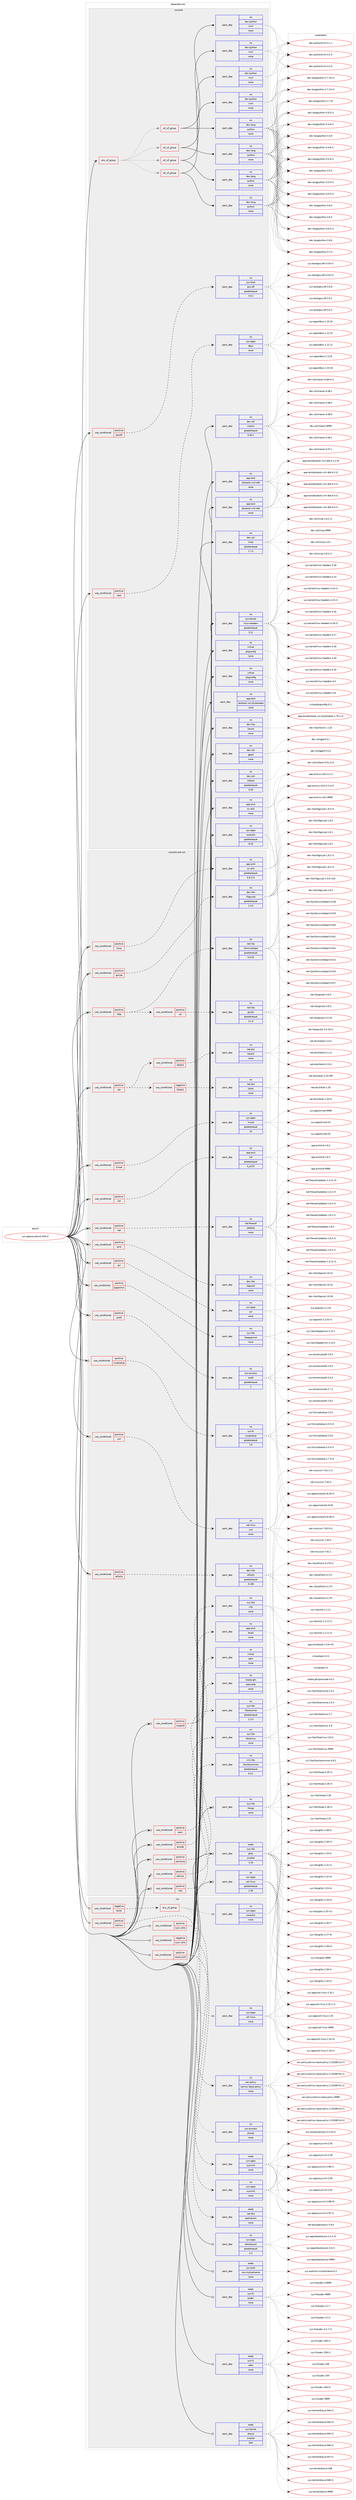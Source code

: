digraph prolog {

# *************
# Graph options
# *************

newrank=true;
concentrate=true;
compound=true;
graph [rankdir=LR,fontname=Helvetica,fontsize=10,ranksep=1.5];#, ranksep=2.5, nodesep=0.2];
edge  [arrowhead=vee];
node  [fontname=Helvetica,fontsize=10];

# **********
# The ebuild
# **********

subgraph cluster_leftcol {
color=gray;
rank=same;
label=<<i>ebuild</i>>;
id [label="sys-apps/systemd-239-r2", color=red, width=4, href="../sys-apps/systemd-239-r2.svg"];
}

# ****************
# The dependencies
# ****************

subgraph cluster_midcol {
color=gray;
label=<<i>dependencies</i>>;
subgraph cluster_compile {
fillcolor="#eeeeee";
style=filled;
label=<<i>compile</i>>;
subgraph any164 {
dependency8254 [label=<<TABLE BORDER="0" CELLBORDER="1" CELLSPACING="0" CELLPADDING="4"><TR><TD CELLPADDING="10">any_of_group</TD></TR></TABLE>>, shape=none, color=red];subgraph all11 {
dependency8255 [label=<<TABLE BORDER="0" CELLBORDER="1" CELLSPACING="0" CELLPADDING="4"><TR><TD CELLPADDING="10">all_of_group</TD></TR></TABLE>>, shape=none, color=red];subgraph pack6586 {
dependency8256 [label=<<TABLE BORDER="0" CELLBORDER="1" CELLSPACING="0" CELLPADDING="4" WIDTH="220"><TR><TD ROWSPAN="6" CELLPADDING="30">pack_dep</TD></TR><TR><TD WIDTH="110">no</TD></TR><TR><TD>dev-lang</TD></TR><TR><TD>python</TD></TR><TR><TD>none</TD></TR><TR><TD></TD></TR></TABLE>>, shape=none, color=blue];
}
dependency8255:e -> dependency8256:w [weight=20,style="solid",arrowhead="inv"];
subgraph pack6587 {
dependency8257 [label=<<TABLE BORDER="0" CELLBORDER="1" CELLSPACING="0" CELLPADDING="4" WIDTH="220"><TR><TD ROWSPAN="6" CELLPADDING="30">pack_dep</TD></TR><TR><TD WIDTH="110">no</TD></TR><TR><TD>dev-python</TD></TR><TR><TD>lxml</TD></TR><TR><TD>none</TD></TR><TR><TD></TD></TR></TABLE>>, shape=none, color=blue];
}
dependency8255:e -> dependency8257:w [weight=20,style="solid",arrowhead="inv"];
}
dependency8254:e -> dependency8255:w [weight=20,style="dotted",arrowhead="oinv"];
subgraph all12 {
dependency8258 [label=<<TABLE BORDER="0" CELLBORDER="1" CELLSPACING="0" CELLPADDING="4"><TR><TD CELLPADDING="10">all_of_group</TD></TR></TABLE>>, shape=none, color=red];subgraph pack6588 {
dependency8259 [label=<<TABLE BORDER="0" CELLBORDER="1" CELLSPACING="0" CELLPADDING="4" WIDTH="220"><TR><TD ROWSPAN="6" CELLPADDING="30">pack_dep</TD></TR><TR><TD WIDTH="110">no</TD></TR><TR><TD>dev-lang</TD></TR><TR><TD>python</TD></TR><TR><TD>none</TD></TR><TR><TD></TD></TR></TABLE>>, shape=none, color=blue];
}
dependency8258:e -> dependency8259:w [weight=20,style="solid",arrowhead="inv"];
subgraph pack6589 {
dependency8260 [label=<<TABLE BORDER="0" CELLBORDER="1" CELLSPACING="0" CELLPADDING="4" WIDTH="220"><TR><TD ROWSPAN="6" CELLPADDING="30">pack_dep</TD></TR><TR><TD WIDTH="110">no</TD></TR><TR><TD>dev-python</TD></TR><TR><TD>lxml</TD></TR><TR><TD>none</TD></TR><TR><TD></TD></TR></TABLE>>, shape=none, color=blue];
}
dependency8258:e -> dependency8260:w [weight=20,style="solid",arrowhead="inv"];
}
dependency8254:e -> dependency8258:w [weight=20,style="dotted",arrowhead="oinv"];
subgraph all13 {
dependency8261 [label=<<TABLE BORDER="0" CELLBORDER="1" CELLSPACING="0" CELLPADDING="4"><TR><TD CELLPADDING="10">all_of_group</TD></TR></TABLE>>, shape=none, color=red];subgraph pack6590 {
dependency8262 [label=<<TABLE BORDER="0" CELLBORDER="1" CELLSPACING="0" CELLPADDING="4" WIDTH="220"><TR><TD ROWSPAN="6" CELLPADDING="30">pack_dep</TD></TR><TR><TD WIDTH="110">no</TD></TR><TR><TD>dev-lang</TD></TR><TR><TD>python</TD></TR><TR><TD>none</TD></TR><TR><TD></TD></TR></TABLE>>, shape=none, color=blue];
}
dependency8261:e -> dependency8262:w [weight=20,style="solid",arrowhead="inv"];
subgraph pack6591 {
dependency8263 [label=<<TABLE BORDER="0" CELLBORDER="1" CELLSPACING="0" CELLPADDING="4" WIDTH="220"><TR><TD ROWSPAN="6" CELLPADDING="30">pack_dep</TD></TR><TR><TD WIDTH="110">no</TD></TR><TR><TD>dev-python</TD></TR><TR><TD>lxml</TD></TR><TR><TD>none</TD></TR><TR><TD></TD></TR></TABLE>>, shape=none, color=blue];
}
dependency8261:e -> dependency8263:w [weight=20,style="solid",arrowhead="inv"];
}
dependency8254:e -> dependency8261:w [weight=20,style="dotted",arrowhead="oinv"];
subgraph all14 {
dependency8264 [label=<<TABLE BORDER="0" CELLBORDER="1" CELLSPACING="0" CELLPADDING="4"><TR><TD CELLPADDING="10">all_of_group</TD></TR></TABLE>>, shape=none, color=red];subgraph pack6592 {
dependency8265 [label=<<TABLE BORDER="0" CELLBORDER="1" CELLSPACING="0" CELLPADDING="4" WIDTH="220"><TR><TD ROWSPAN="6" CELLPADDING="30">pack_dep</TD></TR><TR><TD WIDTH="110">no</TD></TR><TR><TD>dev-lang</TD></TR><TR><TD>python</TD></TR><TR><TD>none</TD></TR><TR><TD></TD></TR></TABLE>>, shape=none, color=blue];
}
dependency8264:e -> dependency8265:w [weight=20,style="solid",arrowhead="inv"];
subgraph pack6593 {
dependency8266 [label=<<TABLE BORDER="0" CELLBORDER="1" CELLSPACING="0" CELLPADDING="4" WIDTH="220"><TR><TD ROWSPAN="6" CELLPADDING="30">pack_dep</TD></TR><TR><TD WIDTH="110">no</TD></TR><TR><TD>dev-python</TD></TR><TR><TD>lxml</TD></TR><TR><TD>none</TD></TR><TR><TD></TD></TR></TABLE>>, shape=none, color=blue];
}
dependency8264:e -> dependency8266:w [weight=20,style="solid",arrowhead="inv"];
}
dependency8254:e -> dependency8264:w [weight=20,style="dotted",arrowhead="oinv"];
}
id:e -> dependency8254:w [weight=20,style="solid",arrowhead="vee"];
subgraph cond1496 {
dependency8267 [label=<<TABLE BORDER="0" CELLBORDER="1" CELLSPACING="0" CELLPADDING="4"><TR><TD ROWSPAN="3" CELLPADDING="10">use_conditional</TD></TR><TR><TD>positive</TD></TR><TR><TD>gnuefi</TD></TR></TABLE>>, shape=none, color=red];
subgraph pack6594 {
dependency8268 [label=<<TABLE BORDER="0" CELLBORDER="1" CELLSPACING="0" CELLPADDING="4" WIDTH="220"><TR><TD ROWSPAN="6" CELLPADDING="30">pack_dep</TD></TR><TR><TD WIDTH="110">no</TD></TR><TR><TD>sys-boot</TD></TR><TR><TD>gnu-efi</TD></TR><TR><TD>greaterequal</TD></TR><TR><TD>3.0.2</TD></TR></TABLE>>, shape=none, color=blue];
}
dependency8267:e -> dependency8268:w [weight=20,style="dashed",arrowhead="vee"];
}
id:e -> dependency8267:w [weight=20,style="solid",arrowhead="vee"];
subgraph cond1497 {
dependency8269 [label=<<TABLE BORDER="0" CELLBORDER="1" CELLSPACING="0" CELLPADDING="4"><TR><TD ROWSPAN="3" CELLPADDING="10">use_conditional</TD></TR><TR><TD>positive</TD></TR><TR><TD>test</TD></TR></TABLE>>, shape=none, color=red];
subgraph pack6595 {
dependency8270 [label=<<TABLE BORDER="0" CELLBORDER="1" CELLSPACING="0" CELLPADDING="4" WIDTH="220"><TR><TD ROWSPAN="6" CELLPADDING="30">pack_dep</TD></TR><TR><TD WIDTH="110">no</TD></TR><TR><TD>sys-apps</TD></TR><TR><TD>dbus</TD></TR><TR><TD>none</TD></TR><TR><TD></TD></TR></TABLE>>, shape=none, color=blue];
}
dependency8269:e -> dependency8270:w [weight=20,style="dashed",arrowhead="vee"];
}
id:e -> dependency8269:w [weight=20,style="solid",arrowhead="vee"];
subgraph pack6596 {
dependency8271 [label=<<TABLE BORDER="0" CELLBORDER="1" CELLSPACING="0" CELLPADDING="4" WIDTH="220"><TR><TD ROWSPAN="6" CELLPADDING="30">pack_dep</TD></TR><TR><TD WIDTH="110">no</TD></TR><TR><TD>app-arch</TD></TR><TR><TD>xz-utils</TD></TR><TR><TD>none</TD></TR><TR><TD></TD></TR></TABLE>>, shape=none, color=blue];
}
id:e -> dependency8271:w [weight=20,style="solid",arrowhead="vee"];
subgraph pack6597 {
dependency8272 [label=<<TABLE BORDER="0" CELLBORDER="1" CELLSPACING="0" CELLPADDING="4" WIDTH="220"><TR><TD ROWSPAN="6" CELLPADDING="30">pack_dep</TD></TR><TR><TD WIDTH="110">no</TD></TR><TR><TD>app-text</TD></TR><TR><TD>docbook-xml-dtd</TD></TR><TR><TD>none</TD></TR><TR><TD></TD></TR></TABLE>>, shape=none, color=blue];
}
id:e -> dependency8272:w [weight=20,style="solid",arrowhead="vee"];
subgraph pack6598 {
dependency8273 [label=<<TABLE BORDER="0" CELLBORDER="1" CELLSPACING="0" CELLPADDING="4" WIDTH="220"><TR><TD ROWSPAN="6" CELLPADDING="30">pack_dep</TD></TR><TR><TD WIDTH="110">no</TD></TR><TR><TD>app-text</TD></TR><TR><TD>docbook-xml-dtd</TD></TR><TR><TD>none</TD></TR><TR><TD></TD></TR></TABLE>>, shape=none, color=blue];
}
id:e -> dependency8273:w [weight=20,style="solid",arrowhead="vee"];
subgraph pack6599 {
dependency8274 [label=<<TABLE BORDER="0" CELLBORDER="1" CELLSPACING="0" CELLPADDING="4" WIDTH="220"><TR><TD ROWSPAN="6" CELLPADDING="30">pack_dep</TD></TR><TR><TD WIDTH="110">no</TD></TR><TR><TD>app-text</TD></TR><TR><TD>docbook-xsl-stylesheets</TD></TR><TR><TD>none</TD></TR><TR><TD></TD></TR></TABLE>>, shape=none, color=blue];
}
id:e -> dependency8274:w [weight=20,style="solid",arrowhead="vee"];
subgraph pack6600 {
dependency8275 [label=<<TABLE BORDER="0" CELLBORDER="1" CELLSPACING="0" CELLPADDING="4" WIDTH="220"><TR><TD ROWSPAN="6" CELLPADDING="30">pack_dep</TD></TR><TR><TD WIDTH="110">no</TD></TR><TR><TD>dev-libs</TD></TR><TR><TD>libxslt</TD></TR><TR><TD>none</TD></TR><TR><TD></TD></TR></TABLE>>, shape=none, color=blue];
}
id:e -> dependency8275:w [weight=20,style="solid",arrowhead="vee"];
subgraph pack6601 {
dependency8276 [label=<<TABLE BORDER="0" CELLBORDER="1" CELLSPACING="0" CELLPADDING="4" WIDTH="220"><TR><TD ROWSPAN="6" CELLPADDING="30">pack_dep</TD></TR><TR><TD WIDTH="110">no</TD></TR><TR><TD>dev-util</TD></TR><TR><TD>gperf</TD></TR><TR><TD>none</TD></TR><TR><TD></TD></TR></TABLE>>, shape=none, color=blue];
}
id:e -> dependency8276:w [weight=20,style="solid",arrowhead="vee"];
subgraph pack6602 {
dependency8277 [label=<<TABLE BORDER="0" CELLBORDER="1" CELLSPACING="0" CELLPADDING="4" WIDTH="220"><TR><TD ROWSPAN="6" CELLPADDING="30">pack_dep</TD></TR><TR><TD WIDTH="110">no</TD></TR><TR><TD>dev-util</TD></TR><TR><TD>intltool</TD></TR><TR><TD>greaterequal</TD></TR><TR><TD>0.50</TD></TR></TABLE>>, shape=none, color=blue];
}
id:e -> dependency8277:w [weight=20,style="solid",arrowhead="vee"];
subgraph pack6603 {
dependency8278 [label=<<TABLE BORDER="0" CELLBORDER="1" CELLSPACING="0" CELLPADDING="4" WIDTH="220"><TR><TD ROWSPAN="6" CELLPADDING="30">pack_dep</TD></TR><TR><TD WIDTH="110">no</TD></TR><TR><TD>dev-util</TD></TR><TR><TD>meson</TD></TR><TR><TD>greaterequal</TD></TR><TR><TD>0.45.1</TD></TR></TABLE>>, shape=none, color=blue];
}
id:e -> dependency8278:w [weight=20,style="solid",arrowhead="vee"];
subgraph pack6604 {
dependency8279 [label=<<TABLE BORDER="0" CELLBORDER="1" CELLSPACING="0" CELLPADDING="4" WIDTH="220"><TR><TD ROWSPAN="6" CELLPADDING="30">pack_dep</TD></TR><TR><TD WIDTH="110">no</TD></TR><TR><TD>dev-util</TD></TR><TR><TD>ninja</TD></TR><TR><TD>greaterequal</TD></TR><TR><TD>1.7.2</TD></TR></TABLE>>, shape=none, color=blue];
}
id:e -> dependency8279:w [weight=20,style="solid",arrowhead="vee"];
subgraph pack6605 {
dependency8280 [label=<<TABLE BORDER="0" CELLBORDER="1" CELLSPACING="0" CELLPADDING="4" WIDTH="220"><TR><TD ROWSPAN="6" CELLPADDING="30">pack_dep</TD></TR><TR><TD WIDTH="110">no</TD></TR><TR><TD>sys-apps</TD></TR><TR><TD>coreutils</TD></TR><TR><TD>greaterequal</TD></TR><TR><TD>8.16</TD></TR></TABLE>>, shape=none, color=blue];
}
id:e -> dependency8280:w [weight=20,style="solid",arrowhead="vee"];
subgraph pack6606 {
dependency8281 [label=<<TABLE BORDER="0" CELLBORDER="1" CELLSPACING="0" CELLPADDING="4" WIDTH="220"><TR><TD ROWSPAN="6" CELLPADDING="30">pack_dep</TD></TR><TR><TD WIDTH="110">no</TD></TR><TR><TD>sys-kernel</TD></TR><TR><TD>linux-headers</TD></TR><TR><TD>greaterequal</TD></TR><TR><TD>3.11</TD></TR></TABLE>>, shape=none, color=blue];
}
id:e -> dependency8281:w [weight=20,style="solid",arrowhead="vee"];
subgraph pack6607 {
dependency8282 [label=<<TABLE BORDER="0" CELLBORDER="1" CELLSPACING="0" CELLPADDING="4" WIDTH="220"><TR><TD ROWSPAN="6" CELLPADDING="30">pack_dep</TD></TR><TR><TD WIDTH="110">no</TD></TR><TR><TD>virtual</TD></TR><TR><TD>pkgconfig</TD></TR><TR><TD>none</TD></TR><TR><TD></TD></TR></TABLE>>, shape=none, color=blue];
}
id:e -> dependency8282:w [weight=20,style="solid",arrowhead="vee"];
subgraph pack6608 {
dependency8283 [label=<<TABLE BORDER="0" CELLBORDER="1" CELLSPACING="0" CELLPADDING="4" WIDTH="220"><TR><TD ROWSPAN="6" CELLPADDING="30">pack_dep</TD></TR><TR><TD WIDTH="110">no</TD></TR><TR><TD>virtual</TD></TR><TR><TD>pkgconfig</TD></TR><TR><TD>none</TD></TR><TR><TD></TD></TR></TABLE>>, shape=none, color=blue];
}
id:e -> dependency8283:w [weight=20,style="solid",arrowhead="vee"];
}
subgraph cluster_compileandrun {
fillcolor="#eeeeee";
style=filled;
label=<<i>compile and run</i>>;
subgraph cond1498 {
dependency8284 [label=<<TABLE BORDER="0" CELLBORDER="1" CELLSPACING="0" CELLPADDING="4"><TR><TD ROWSPAN="3" CELLPADDING="10">use_conditional</TD></TR><TR><TD>positive</TD></TR><TR><TD>acl</TD></TR></TABLE>>, shape=none, color=red];
subgraph pack6609 {
dependency8285 [label=<<TABLE BORDER="0" CELLBORDER="1" CELLSPACING="0" CELLPADDING="4" WIDTH="220"><TR><TD ROWSPAN="6" CELLPADDING="30">pack_dep</TD></TR><TR><TD WIDTH="110">no</TD></TR><TR><TD>sys-apps</TD></TR><TR><TD>acl</TD></TR><TR><TD>none</TD></TR><TR><TD></TD></TR></TABLE>>, shape=none, color=blue];
}
dependency8284:e -> dependency8285:w [weight=20,style="dashed",arrowhead="vee"];
}
id:e -> dependency8284:w [weight=20,style="solid",arrowhead="odotvee"];
subgraph cond1499 {
dependency8286 [label=<<TABLE BORDER="0" CELLBORDER="1" CELLSPACING="0" CELLPADDING="4"><TR><TD ROWSPAN="3" CELLPADDING="10">use_conditional</TD></TR><TR><TD>positive</TD></TR><TR><TD>apparmor</TD></TR></TABLE>>, shape=none, color=red];
subgraph pack6610 {
dependency8287 [label=<<TABLE BORDER="0" CELLBORDER="1" CELLSPACING="0" CELLPADDING="4" WIDTH="220"><TR><TD ROWSPAN="6" CELLPADDING="30">pack_dep</TD></TR><TR><TD WIDTH="110">no</TD></TR><TR><TD>sys-libs</TD></TR><TR><TD>libapparmor</TD></TR><TR><TD>none</TD></TR><TR><TD></TD></TR></TABLE>>, shape=none, color=blue];
}
dependency8286:e -> dependency8287:w [weight=20,style="dashed",arrowhead="vee"];
}
id:e -> dependency8286:w [weight=20,style="solid",arrowhead="odotvee"];
subgraph cond1500 {
dependency8288 [label=<<TABLE BORDER="0" CELLBORDER="1" CELLSPACING="0" CELLPADDING="4"><TR><TD ROWSPAN="3" CELLPADDING="10">use_conditional</TD></TR><TR><TD>positive</TD></TR><TR><TD>audit</TD></TR></TABLE>>, shape=none, color=red];
subgraph pack6611 {
dependency8289 [label=<<TABLE BORDER="0" CELLBORDER="1" CELLSPACING="0" CELLPADDING="4" WIDTH="220"><TR><TD ROWSPAN="6" CELLPADDING="30">pack_dep</TD></TR><TR><TD WIDTH="110">no</TD></TR><TR><TD>sys-process</TD></TR><TR><TD>audit</TD></TR><TR><TD>greaterequal</TD></TR><TR><TD>2</TD></TR></TABLE>>, shape=none, color=blue];
}
dependency8288:e -> dependency8289:w [weight=20,style="dashed",arrowhead="vee"];
}
id:e -> dependency8288:w [weight=20,style="solid",arrowhead="odotvee"];
subgraph cond1501 {
dependency8290 [label=<<TABLE BORDER="0" CELLBORDER="1" CELLSPACING="0" CELLPADDING="4"><TR><TD ROWSPAN="3" CELLPADDING="10">use_conditional</TD></TR><TR><TD>positive</TD></TR><TR><TD>cryptsetup</TD></TR></TABLE>>, shape=none, color=red];
subgraph pack6612 {
dependency8291 [label=<<TABLE BORDER="0" CELLBORDER="1" CELLSPACING="0" CELLPADDING="4" WIDTH="220"><TR><TD ROWSPAN="6" CELLPADDING="30">pack_dep</TD></TR><TR><TD WIDTH="110">no</TD></TR><TR><TD>sys-fs</TD></TR><TR><TD>cryptsetup</TD></TR><TR><TD>greaterequal</TD></TR><TR><TD>1.6</TD></TR></TABLE>>, shape=none, color=blue];
}
dependency8290:e -> dependency8291:w [weight=20,style="dashed",arrowhead="vee"];
}
id:e -> dependency8290:w [weight=20,style="solid",arrowhead="odotvee"];
subgraph cond1502 {
dependency8292 [label=<<TABLE BORDER="0" CELLBORDER="1" CELLSPACING="0" CELLPADDING="4"><TR><TD ROWSPAN="3" CELLPADDING="10">use_conditional</TD></TR><TR><TD>positive</TD></TR><TR><TD>curl</TD></TR></TABLE>>, shape=none, color=red];
subgraph pack6613 {
dependency8293 [label=<<TABLE BORDER="0" CELLBORDER="1" CELLSPACING="0" CELLPADDING="4" WIDTH="220"><TR><TD ROWSPAN="6" CELLPADDING="30">pack_dep</TD></TR><TR><TD WIDTH="110">no</TD></TR><TR><TD>net-misc</TD></TR><TR><TD>curl</TD></TR><TR><TD>none</TD></TR><TR><TD></TD></TR></TABLE>>, shape=none, color=blue];
}
dependency8292:e -> dependency8293:w [weight=20,style="dashed",arrowhead="vee"];
}
id:e -> dependency8292:w [weight=20,style="solid",arrowhead="odotvee"];
subgraph cond1503 {
dependency8294 [label=<<TABLE BORDER="0" CELLBORDER="1" CELLSPACING="0" CELLPADDING="4"><TR><TD ROWSPAN="3" CELLPADDING="10">use_conditional</TD></TR><TR><TD>positive</TD></TR><TR><TD>elfutils</TD></TR></TABLE>>, shape=none, color=red];
subgraph pack6614 {
dependency8295 [label=<<TABLE BORDER="0" CELLBORDER="1" CELLSPACING="0" CELLPADDING="4" WIDTH="220"><TR><TD ROWSPAN="6" CELLPADDING="30">pack_dep</TD></TR><TR><TD WIDTH="110">no</TD></TR><TR><TD>dev-libs</TD></TR><TR><TD>elfutils</TD></TR><TR><TD>greaterequal</TD></TR><TR><TD>0.158</TD></TR></TABLE>>, shape=none, color=blue];
}
dependency8294:e -> dependency8295:w [weight=20,style="dashed",arrowhead="vee"];
}
id:e -> dependency8294:w [weight=20,style="solid",arrowhead="odotvee"];
subgraph cond1504 {
dependency8296 [label=<<TABLE BORDER="0" CELLBORDER="1" CELLSPACING="0" CELLPADDING="4"><TR><TD ROWSPAN="3" CELLPADDING="10">use_conditional</TD></TR><TR><TD>positive</TD></TR><TR><TD>gcrypt</TD></TR></TABLE>>, shape=none, color=red];
subgraph pack6615 {
dependency8297 [label=<<TABLE BORDER="0" CELLBORDER="1" CELLSPACING="0" CELLPADDING="4" WIDTH="220"><TR><TD ROWSPAN="6" CELLPADDING="30">pack_dep</TD></TR><TR><TD WIDTH="110">no</TD></TR><TR><TD>dev-libs</TD></TR><TR><TD>libgcrypt</TD></TR><TR><TD>greaterequal</TD></TR><TR><TD>1.4.5</TD></TR></TABLE>>, shape=none, color=blue];
}
dependency8296:e -> dependency8297:w [weight=20,style="dashed",arrowhead="vee"];
}
id:e -> dependency8296:w [weight=20,style="solid",arrowhead="odotvee"];
subgraph cond1505 {
dependency8298 [label=<<TABLE BORDER="0" CELLBORDER="1" CELLSPACING="0" CELLPADDING="4"><TR><TD ROWSPAN="3" CELLPADDING="10">use_conditional</TD></TR><TR><TD>positive</TD></TR><TR><TD>http</TD></TR></TABLE>>, shape=none, color=red];
subgraph pack6616 {
dependency8299 [label=<<TABLE BORDER="0" CELLBORDER="1" CELLSPACING="0" CELLPADDING="4" WIDTH="220"><TR><TD ROWSPAN="6" CELLPADDING="30">pack_dep</TD></TR><TR><TD WIDTH="110">no</TD></TR><TR><TD>net-libs</TD></TR><TR><TD>libmicrohttpd</TD></TR><TR><TD>greaterequal</TD></TR><TR><TD>0.9.33</TD></TR></TABLE>>, shape=none, color=blue];
}
dependency8298:e -> dependency8299:w [weight=20,style="dashed",arrowhead="vee"];
subgraph cond1506 {
dependency8300 [label=<<TABLE BORDER="0" CELLBORDER="1" CELLSPACING="0" CELLPADDING="4"><TR><TD ROWSPAN="3" CELLPADDING="10">use_conditional</TD></TR><TR><TD>positive</TD></TR><TR><TD>ssl</TD></TR></TABLE>>, shape=none, color=red];
subgraph pack6617 {
dependency8301 [label=<<TABLE BORDER="0" CELLBORDER="1" CELLSPACING="0" CELLPADDING="4" WIDTH="220"><TR><TD ROWSPAN="6" CELLPADDING="30">pack_dep</TD></TR><TR><TD WIDTH="110">no</TD></TR><TR><TD>net-libs</TD></TR><TR><TD>gnutls</TD></TR><TR><TD>greaterequal</TD></TR><TR><TD>3.1.4</TD></TR></TABLE>>, shape=none, color=blue];
}
dependency8300:e -> dependency8301:w [weight=20,style="dashed",arrowhead="vee"];
}
dependency8298:e -> dependency8300:w [weight=20,style="dashed",arrowhead="vee"];
}
id:e -> dependency8298:w [weight=20,style="solid",arrowhead="odotvee"];
subgraph cond1507 {
dependency8302 [label=<<TABLE BORDER="0" CELLBORDER="1" CELLSPACING="0" CELLPADDING="4"><TR><TD ROWSPAN="3" CELLPADDING="10">use_conditional</TD></TR><TR><TD>positive</TD></TR><TR><TD>idn</TD></TR></TABLE>>, shape=none, color=red];
subgraph cond1508 {
dependency8303 [label=<<TABLE BORDER="0" CELLBORDER="1" CELLSPACING="0" CELLPADDING="4"><TR><TD ROWSPAN="3" CELLPADDING="10">use_conditional</TD></TR><TR><TD>positive</TD></TR><TR><TD>libidn2</TD></TR></TABLE>>, shape=none, color=red];
subgraph pack6618 {
dependency8304 [label=<<TABLE BORDER="0" CELLBORDER="1" CELLSPACING="0" CELLPADDING="4" WIDTH="220"><TR><TD ROWSPAN="6" CELLPADDING="30">pack_dep</TD></TR><TR><TD WIDTH="110">no</TD></TR><TR><TD>net-dns</TD></TR><TR><TD>libidn2</TD></TR><TR><TD>none</TD></TR><TR><TD></TD></TR></TABLE>>, shape=none, color=blue];
}
dependency8303:e -> dependency8304:w [weight=20,style="dashed",arrowhead="vee"];
}
dependency8302:e -> dependency8303:w [weight=20,style="dashed",arrowhead="vee"];
subgraph cond1509 {
dependency8305 [label=<<TABLE BORDER="0" CELLBORDER="1" CELLSPACING="0" CELLPADDING="4"><TR><TD ROWSPAN="3" CELLPADDING="10">use_conditional</TD></TR><TR><TD>negative</TD></TR><TR><TD>libidn2</TD></TR></TABLE>>, shape=none, color=red];
subgraph pack6619 {
dependency8306 [label=<<TABLE BORDER="0" CELLBORDER="1" CELLSPACING="0" CELLPADDING="4" WIDTH="220"><TR><TD ROWSPAN="6" CELLPADDING="30">pack_dep</TD></TR><TR><TD WIDTH="110">no</TD></TR><TR><TD>net-dns</TD></TR><TR><TD>libidn</TD></TR><TR><TD>none</TD></TR><TR><TD></TD></TR></TABLE>>, shape=none, color=blue];
}
dependency8305:e -> dependency8306:w [weight=20,style="dashed",arrowhead="vee"];
}
dependency8302:e -> dependency8305:w [weight=20,style="dashed",arrowhead="vee"];
}
id:e -> dependency8302:w [weight=20,style="solid",arrowhead="odotvee"];
subgraph cond1510 {
dependency8307 [label=<<TABLE BORDER="0" CELLBORDER="1" CELLSPACING="0" CELLPADDING="4"><TR><TD ROWSPAN="3" CELLPADDING="10">use_conditional</TD></TR><TR><TD>positive</TD></TR><TR><TD>importd</TD></TR></TABLE>>, shape=none, color=red];
subgraph pack6620 {
dependency8308 [label=<<TABLE BORDER="0" CELLBORDER="1" CELLSPACING="0" CELLPADDING="4" WIDTH="220"><TR><TD ROWSPAN="6" CELLPADDING="30">pack_dep</TD></TR><TR><TD WIDTH="110">no</TD></TR><TR><TD>app-arch</TD></TR><TR><TD>bzip2</TD></TR><TR><TD>none</TD></TR><TR><TD></TD></TR></TABLE>>, shape=none, color=blue];
}
dependency8307:e -> dependency8308:w [weight=20,style="dashed",arrowhead="vee"];
subgraph pack6621 {
dependency8309 [label=<<TABLE BORDER="0" CELLBORDER="1" CELLSPACING="0" CELLPADDING="4" WIDTH="220"><TR><TD ROWSPAN="6" CELLPADDING="30">pack_dep</TD></TR><TR><TD WIDTH="110">no</TD></TR><TR><TD>sys-libs</TD></TR><TR><TD>zlib</TD></TR><TR><TD>none</TD></TR><TR><TD></TD></TR></TABLE>>, shape=none, color=blue];
}
dependency8307:e -> dependency8309:w [weight=20,style="dashed",arrowhead="vee"];
}
id:e -> dependency8307:w [weight=20,style="solid",arrowhead="odotvee"];
subgraph cond1511 {
dependency8310 [label=<<TABLE BORDER="0" CELLBORDER="1" CELLSPACING="0" CELLPADDING="4"><TR><TD ROWSPAN="3" CELLPADDING="10">use_conditional</TD></TR><TR><TD>positive</TD></TR><TR><TD>kmod</TD></TR></TABLE>>, shape=none, color=red];
subgraph pack6622 {
dependency8311 [label=<<TABLE BORDER="0" CELLBORDER="1" CELLSPACING="0" CELLPADDING="4" WIDTH="220"><TR><TD ROWSPAN="6" CELLPADDING="30">pack_dep</TD></TR><TR><TD WIDTH="110">no</TD></TR><TR><TD>sys-apps</TD></TR><TR><TD>kmod</TD></TR><TR><TD>greaterequal</TD></TR><TR><TD>15</TD></TR></TABLE>>, shape=none, color=blue];
}
dependency8310:e -> dependency8311:w [weight=20,style="dashed",arrowhead="vee"];
}
id:e -> dependency8310:w [weight=20,style="solid",arrowhead="odotvee"];
subgraph cond1512 {
dependency8312 [label=<<TABLE BORDER="0" CELLBORDER="1" CELLSPACING="0" CELLPADDING="4"><TR><TD ROWSPAN="3" CELLPADDING="10">use_conditional</TD></TR><TR><TD>positive</TD></TR><TR><TD>lz4</TD></TR></TABLE>>, shape=none, color=red];
subgraph pack6623 {
dependency8313 [label=<<TABLE BORDER="0" CELLBORDER="1" CELLSPACING="0" CELLPADDING="4" WIDTH="220"><TR><TD ROWSPAN="6" CELLPADDING="30">pack_dep</TD></TR><TR><TD WIDTH="110">no</TD></TR><TR><TD>app-arch</TD></TR><TR><TD>lz4</TD></TR><TR><TD>greaterequal</TD></TR><TR><TD>0_p131</TD></TR></TABLE>>, shape=none, color=blue];
}
dependency8312:e -> dependency8313:w [weight=20,style="dashed",arrowhead="vee"];
}
id:e -> dependency8312:w [weight=20,style="solid",arrowhead="odotvee"];
subgraph cond1513 {
dependency8314 [label=<<TABLE BORDER="0" CELLBORDER="1" CELLSPACING="0" CELLPADDING="4"><TR><TD ROWSPAN="3" CELLPADDING="10">use_conditional</TD></TR><TR><TD>positive</TD></TR><TR><TD>lzma</TD></TR></TABLE>>, shape=none, color=red];
subgraph pack6624 {
dependency8315 [label=<<TABLE BORDER="0" CELLBORDER="1" CELLSPACING="0" CELLPADDING="4" WIDTH="220"><TR><TD ROWSPAN="6" CELLPADDING="30">pack_dep</TD></TR><TR><TD WIDTH="110">no</TD></TR><TR><TD>app-arch</TD></TR><TR><TD>xz-utils</TD></TR><TR><TD>greaterequal</TD></TR><TR><TD>5.0.5-r1</TD></TR></TABLE>>, shape=none, color=blue];
}
dependency8314:e -> dependency8315:w [weight=20,style="dashed",arrowhead="vee"];
}
id:e -> dependency8314:w [weight=20,style="solid",arrowhead="odotvee"];
subgraph cond1514 {
dependency8316 [label=<<TABLE BORDER="0" CELLBORDER="1" CELLSPACING="0" CELLPADDING="4"><TR><TD ROWSPAN="3" CELLPADDING="10">use_conditional</TD></TR><TR><TD>positive</TD></TR><TR><TD>nat</TD></TR></TABLE>>, shape=none, color=red];
subgraph pack6625 {
dependency8317 [label=<<TABLE BORDER="0" CELLBORDER="1" CELLSPACING="0" CELLPADDING="4" WIDTH="220"><TR><TD ROWSPAN="6" CELLPADDING="30">pack_dep</TD></TR><TR><TD WIDTH="110">no</TD></TR><TR><TD>net-firewall</TD></TR><TR><TD>iptables</TD></TR><TR><TD>none</TD></TR><TR><TD></TD></TR></TABLE>>, shape=none, color=blue];
}
dependency8316:e -> dependency8317:w [weight=20,style="dashed",arrowhead="vee"];
}
id:e -> dependency8316:w [weight=20,style="solid",arrowhead="odotvee"];
subgraph cond1515 {
dependency8318 [label=<<TABLE BORDER="0" CELLBORDER="1" CELLSPACING="0" CELLPADDING="4"><TR><TD ROWSPAN="3" CELLPADDING="10">use_conditional</TD></TR><TR><TD>positive</TD></TR><TR><TD>pam</TD></TR></TABLE>>, shape=none, color=red];
subgraph pack6626 {
dependency8319 [label=<<TABLE BORDER="0" CELLBORDER="1" CELLSPACING="0" CELLPADDING="4" WIDTH="220"><TR><TD ROWSPAN="6" CELLPADDING="30">pack_dep</TD></TR><TR><TD WIDTH="110">no</TD></TR><TR><TD>virtual</TD></TR><TR><TD>pam</TD></TR><TR><TD>none</TD></TR><TR><TD></TD></TR></TABLE>>, shape=none, color=blue];
}
dependency8318:e -> dependency8319:w [weight=20,style="dashed",arrowhead="vee"];
}
id:e -> dependency8318:w [weight=20,style="solid",arrowhead="odotvee"];
subgraph cond1516 {
dependency8320 [label=<<TABLE BORDER="0" CELLBORDER="1" CELLSPACING="0" CELLPADDING="4"><TR><TD ROWSPAN="3" CELLPADDING="10">use_conditional</TD></TR><TR><TD>positive</TD></TR><TR><TD>pcre</TD></TR></TABLE>>, shape=none, color=red];
subgraph pack6627 {
dependency8321 [label=<<TABLE BORDER="0" CELLBORDER="1" CELLSPACING="0" CELLPADDING="4" WIDTH="220"><TR><TD ROWSPAN="6" CELLPADDING="30">pack_dep</TD></TR><TR><TD WIDTH="110">no</TD></TR><TR><TD>dev-libs</TD></TR><TR><TD>libpcre2</TD></TR><TR><TD>none</TD></TR><TR><TD></TD></TR></TABLE>>, shape=none, color=blue];
}
dependency8320:e -> dependency8321:w [weight=20,style="dashed",arrowhead="vee"];
}
id:e -> dependency8320:w [weight=20,style="solid",arrowhead="odotvee"];
subgraph cond1517 {
dependency8322 [label=<<TABLE BORDER="0" CELLBORDER="1" CELLSPACING="0" CELLPADDING="4"><TR><TD ROWSPAN="3" CELLPADDING="10">use_conditional</TD></TR><TR><TD>positive</TD></TR><TR><TD>qrcode</TD></TR></TABLE>>, shape=none, color=red];
subgraph pack6628 {
dependency8323 [label=<<TABLE BORDER="0" CELLBORDER="1" CELLSPACING="0" CELLPADDING="4" WIDTH="220"><TR><TD ROWSPAN="6" CELLPADDING="30">pack_dep</TD></TR><TR><TD WIDTH="110">no</TD></TR><TR><TD>media-gfx</TD></TR><TR><TD>qrencode</TD></TR><TR><TD>none</TD></TR><TR><TD></TD></TR></TABLE>>, shape=none, color=blue];
}
dependency8322:e -> dependency8323:w [weight=20,style="dashed",arrowhead="vee"];
}
id:e -> dependency8322:w [weight=20,style="solid",arrowhead="odotvee"];
subgraph cond1518 {
dependency8324 [label=<<TABLE BORDER="0" CELLBORDER="1" CELLSPACING="0" CELLPADDING="4"><TR><TD ROWSPAN="3" CELLPADDING="10">use_conditional</TD></TR><TR><TD>positive</TD></TR><TR><TD>seccomp</TD></TR></TABLE>>, shape=none, color=red];
subgraph pack6629 {
dependency8325 [label=<<TABLE BORDER="0" CELLBORDER="1" CELLSPACING="0" CELLPADDING="4" WIDTH="220"><TR><TD ROWSPAN="6" CELLPADDING="30">pack_dep</TD></TR><TR><TD WIDTH="110">no</TD></TR><TR><TD>sys-libs</TD></TR><TR><TD>libseccomp</TD></TR><TR><TD>greaterequal</TD></TR><TR><TD>2.3.3</TD></TR></TABLE>>, shape=none, color=blue];
}
dependency8324:e -> dependency8325:w [weight=20,style="dashed",arrowhead="vee"];
}
id:e -> dependency8324:w [weight=20,style="solid",arrowhead="odotvee"];
subgraph cond1519 {
dependency8326 [label=<<TABLE BORDER="0" CELLBORDER="1" CELLSPACING="0" CELLPADDING="4"><TR><TD ROWSPAN="3" CELLPADDING="10">use_conditional</TD></TR><TR><TD>positive</TD></TR><TR><TD>selinux</TD></TR></TABLE>>, shape=none, color=red];
subgraph pack6630 {
dependency8327 [label=<<TABLE BORDER="0" CELLBORDER="1" CELLSPACING="0" CELLPADDING="4" WIDTH="220"><TR><TD ROWSPAN="6" CELLPADDING="30">pack_dep</TD></TR><TR><TD WIDTH="110">no</TD></TR><TR><TD>sys-libs</TD></TR><TR><TD>libselinux</TD></TR><TR><TD>none</TD></TR><TR><TD></TD></TR></TABLE>>, shape=none, color=blue];
}
dependency8326:e -> dependency8327:w [weight=20,style="dashed",arrowhead="vee"];
}
id:e -> dependency8326:w [weight=20,style="solid",arrowhead="odotvee"];
subgraph cond1520 {
dependency8328 [label=<<TABLE BORDER="0" CELLBORDER="1" CELLSPACING="0" CELLPADDING="4"><TR><TD ROWSPAN="3" CELLPADDING="10">use_conditional</TD></TR><TR><TD>positive</TD></TR><TR><TD>xkb</TD></TR></TABLE>>, shape=none, color=red];
subgraph pack6631 {
dependency8329 [label=<<TABLE BORDER="0" CELLBORDER="1" CELLSPACING="0" CELLPADDING="4" WIDTH="220"><TR><TD ROWSPAN="6" CELLPADDING="30">pack_dep</TD></TR><TR><TD WIDTH="110">no</TD></TR><TR><TD>x11-libs</TD></TR><TR><TD>libxkbcommon</TD></TR><TR><TD>greaterequal</TD></TR><TR><TD>0.4.1</TD></TR></TABLE>>, shape=none, color=blue];
}
dependency8328:e -> dependency8329:w [weight=20,style="dashed",arrowhead="vee"];
}
id:e -> dependency8328:w [weight=20,style="solid",arrowhead="odotvee"];
subgraph pack6632 {
dependency8330 [label=<<TABLE BORDER="0" CELLBORDER="1" CELLSPACING="0" CELLPADDING="4" WIDTH="220"><TR><TD ROWSPAN="6" CELLPADDING="30">pack_dep</TD></TR><TR><TD WIDTH="110">no</TD></TR><TR><TD>sys-apps</TD></TR><TR><TD>util-linux</TD></TR><TR><TD>greaterequal</TD></TR><TR><TD>2.30</TD></TR></TABLE>>, shape=none, color=blue];
}
id:e -> dependency8330:w [weight=20,style="solid",arrowhead="odotvee"];
subgraph pack6633 {
dependency8331 [label=<<TABLE BORDER="0" CELLBORDER="1" CELLSPACING="0" CELLPADDING="4" WIDTH="220"><TR><TD ROWSPAN="6" CELLPADDING="30">pack_dep</TD></TR><TR><TD WIDTH="110">no</TD></TR><TR><TD>sys-libs</TD></TR><TR><TD>libcap</TD></TR><TR><TD>none</TD></TR><TR><TD></TD></TR></TABLE>>, shape=none, color=blue];
}
id:e -> dependency8331:w [weight=20,style="solid",arrowhead="odotvee"];
subgraph pack6634 {
dependency8332 [label=<<TABLE BORDER="0" CELLBORDER="1" CELLSPACING="0" CELLPADDING="4" WIDTH="220"><TR><TD ROWSPAN="6" CELLPADDING="30">pack_dep</TD></TR><TR><TD WIDTH="110">weak</TD></TR><TR><TD>sys-libs</TD></TR><TR><TD>glibc</TD></TR><TR><TD>smaller</TD></TR><TR><TD>2.16</TD></TR></TABLE>>, shape=none, color=blue];
}
id:e -> dependency8332:w [weight=20,style="solid",arrowhead="odotvee"];
}
subgraph cluster_run {
fillcolor="#eeeeee";
style=filled;
label=<<i>run</i>>;
subgraph cond1521 {
dependency8333 [label=<<TABLE BORDER="0" CELLBORDER="1" CELLSPACING="0" CELLPADDING="4"><TR><TD ROWSPAN="3" CELLPADDING="10">use_conditional</TD></TR><TR><TD>negative</TD></TR><TR><TD>build</TD></TR></TABLE>>, shape=none, color=red];
subgraph any165 {
dependency8334 [label=<<TABLE BORDER="0" CELLBORDER="1" CELLSPACING="0" CELLPADDING="4"><TR><TD CELLPADDING="10">any_of_group</TD></TR></TABLE>>, shape=none, color=red];subgraph pack6635 {
dependency8335 [label=<<TABLE BORDER="0" CELLBORDER="1" CELLSPACING="0" CELLPADDING="4" WIDTH="220"><TR><TD ROWSPAN="6" CELLPADDING="30">pack_dep</TD></TR><TR><TD WIDTH="110">no</TD></TR><TR><TD>sys-apps</TD></TR><TR><TD>util-linux</TD></TR><TR><TD>none</TD></TR><TR><TD></TD></TR></TABLE>>, shape=none, color=blue];
}
dependency8334:e -> dependency8335:w [weight=20,style="dotted",arrowhead="oinv"];
subgraph pack6636 {
dependency8336 [label=<<TABLE BORDER="0" CELLBORDER="1" CELLSPACING="0" CELLPADDING="4" WIDTH="220"><TR><TD ROWSPAN="6" CELLPADDING="30">pack_dep</TD></TR><TR><TD WIDTH="110">no</TD></TR><TR><TD>sys-process</TD></TR><TR><TD>procps</TD></TR><TR><TD>none</TD></TR><TR><TD></TD></TR></TABLE>>, shape=none, color=blue];
}
dependency8334:e -> dependency8336:w [weight=20,style="dotted",arrowhead="oinv"];
subgraph pack6637 {
dependency8337 [label=<<TABLE BORDER="0" CELLBORDER="1" CELLSPACING="0" CELLPADDING="4" WIDTH="220"><TR><TD ROWSPAN="6" CELLPADDING="30">pack_dep</TD></TR><TR><TD WIDTH="110">no</TD></TR><TR><TD>sys-apps</TD></TR><TR><TD>coreutils</TD></TR><TR><TD>none</TD></TR><TR><TD></TD></TR></TABLE>>, shape=none, color=blue];
}
dependency8334:e -> dependency8337:w [weight=20,style="dotted",arrowhead="oinv"];
}
dependency8333:e -> dependency8334:w [weight=20,style="dashed",arrowhead="vee"];
}
id:e -> dependency8333:w [weight=20,style="solid",arrowhead="odot"];
subgraph cond1522 {
dependency8338 [label=<<TABLE BORDER="0" CELLBORDER="1" CELLSPACING="0" CELLPADDING="4"><TR><TD ROWSPAN="3" CELLPADDING="10">use_conditional</TD></TR><TR><TD>negative</TD></TR><TR><TD>sysv-utils</TD></TR></TABLE>>, shape=none, color=red];
subgraph pack6638 {
dependency8339 [label=<<TABLE BORDER="0" CELLBORDER="1" CELLSPACING="0" CELLPADDING="4" WIDTH="220"><TR><TD ROWSPAN="6" CELLPADDING="30">pack_dep</TD></TR><TR><TD WIDTH="110">no</TD></TR><TR><TD>sys-apps</TD></TR><TR><TD>sysvinit</TD></TR><TR><TD>none</TD></TR><TR><TD></TD></TR></TABLE>>, shape=none, color=blue];
}
dependency8338:e -> dependency8339:w [weight=20,style="dashed",arrowhead="vee"];
}
id:e -> dependency8338:w [weight=20,style="solid",arrowhead="odot"];
subgraph cond1523 {
dependency8340 [label=<<TABLE BORDER="0" CELLBORDER="1" CELLSPACING="0" CELLPADDING="4"><TR><TD ROWSPAN="3" CELLPADDING="10">use_conditional</TD></TR><TR><TD>positive</TD></TR><TR><TD>resolvconf</TD></TR></TABLE>>, shape=none, color=red];
subgraph pack6639 {
dependency8341 [label=<<TABLE BORDER="0" CELLBORDER="1" CELLSPACING="0" CELLPADDING="4" WIDTH="220"><TR><TD ROWSPAN="6" CELLPADDING="30">pack_dep</TD></TR><TR><TD WIDTH="110">weak</TD></TR><TR><TD>net-dns</TD></TR><TR><TD>openresolv</TD></TR><TR><TD>none</TD></TR><TR><TD></TD></TR></TABLE>>, shape=none, color=blue];
}
dependency8340:e -> dependency8341:w [weight=20,style="dashed",arrowhead="vee"];
}
id:e -> dependency8340:w [weight=20,style="solid",arrowhead="odot"];
subgraph cond1524 {
dependency8342 [label=<<TABLE BORDER="0" CELLBORDER="1" CELLSPACING="0" CELLPADDING="4"><TR><TD ROWSPAN="3" CELLPADDING="10">use_conditional</TD></TR><TR><TD>positive</TD></TR><TR><TD>selinux</TD></TR></TABLE>>, shape=none, color=red];
subgraph pack6640 {
dependency8343 [label=<<TABLE BORDER="0" CELLBORDER="1" CELLSPACING="0" CELLPADDING="4" WIDTH="220"><TR><TD ROWSPAN="6" CELLPADDING="30">pack_dep</TD></TR><TR><TD WIDTH="110">no</TD></TR><TR><TD>sec-policy</TD></TR><TR><TD>selinux-base-policy</TD></TR><TR><TD>none</TD></TR><TR><TD></TD></TR></TABLE>>, shape=none, color=blue];
}
dependency8342:e -> dependency8343:w [weight=20,style="dashed",arrowhead="vee"];
}
id:e -> dependency8342:w [weight=20,style="solid",arrowhead="odot"];
subgraph cond1525 {
dependency8344 [label=<<TABLE BORDER="0" CELLBORDER="1" CELLSPACING="0" CELLPADDING="4"><TR><TD ROWSPAN="3" CELLPADDING="10">use_conditional</TD></TR><TR><TD>positive</TD></TR><TR><TD>sysv-utils</TD></TR></TABLE>>, shape=none, color=red];
subgraph pack6641 {
dependency8345 [label=<<TABLE BORDER="0" CELLBORDER="1" CELLSPACING="0" CELLPADDING="4" WIDTH="220"><TR><TD ROWSPAN="6" CELLPADDING="30">pack_dep</TD></TR><TR><TD WIDTH="110">weak</TD></TR><TR><TD>sys-apps</TD></TR><TR><TD>sysvinit</TD></TR><TR><TD>none</TD></TR><TR><TD></TD></TR></TABLE>>, shape=none, color=blue];
}
dependency8344:e -> dependency8345:w [weight=20,style="dashed",arrowhead="vee"];
}
id:e -> dependency8344:w [weight=20,style="solid",arrowhead="odot"];
subgraph pack6642 {
dependency8346 [label=<<TABLE BORDER="0" CELLBORDER="1" CELLSPACING="0" CELLPADDING="4" WIDTH="220"><TR><TD ROWSPAN="6" CELLPADDING="30">pack_dep</TD></TR><TR><TD WIDTH="110">no</TD></TR><TR><TD>sys-apps</TD></TR><TR><TD>baselayout</TD></TR><TR><TD>greaterequal</TD></TR><TR><TD>2.2</TD></TR></TABLE>>, shape=none, color=blue];
}
id:e -> dependency8346:w [weight=20,style="solid",arrowhead="odot"];
subgraph pack6643 {
dependency8347 [label=<<TABLE BORDER="0" CELLBORDER="1" CELLSPACING="0" CELLPADDING="4" WIDTH="220"><TR><TD ROWSPAN="6" CELLPADDING="30">pack_dep</TD></TR><TR><TD WIDTH="110">weak</TD></TR><TR><TD>sys-auth</TD></TR><TR><TD>nss-myhostname</TD></TR><TR><TD>none</TD></TR><TR><TD></TD></TR></TABLE>>, shape=none, color=blue];
}
id:e -> dependency8347:w [weight=20,style="solid",arrowhead="odot"];
subgraph pack6644 {
dependency8348 [label=<<TABLE BORDER="0" CELLBORDER="1" CELLSPACING="0" CELLPADDING="4" WIDTH="220"><TR><TD ROWSPAN="6" CELLPADDING="30">pack_dep</TD></TR><TR><TD WIDTH="110">weak</TD></TR><TR><TD>sys-fs</TD></TR><TR><TD>eudev</TD></TR><TR><TD>none</TD></TR><TR><TD></TD></TR></TABLE>>, shape=none, color=blue];
}
id:e -> dependency8348:w [weight=20,style="solid",arrowhead="odot"];
subgraph pack6645 {
dependency8349 [label=<<TABLE BORDER="0" CELLBORDER="1" CELLSPACING="0" CELLPADDING="4" WIDTH="220"><TR><TD ROWSPAN="6" CELLPADDING="30">pack_dep</TD></TR><TR><TD WIDTH="110">weak</TD></TR><TR><TD>sys-fs</TD></TR><TR><TD>udev</TD></TR><TR><TD>none</TD></TR><TR><TD></TD></TR></TABLE>>, shape=none, color=blue];
}
id:e -> dependency8349:w [weight=20,style="solid",arrowhead="odot"];
subgraph pack6646 {
dependency8350 [label=<<TABLE BORDER="0" CELLBORDER="1" CELLSPACING="0" CELLPADDING="4" WIDTH="220"><TR><TD ROWSPAN="6" CELLPADDING="30">pack_dep</TD></TR><TR><TD WIDTH="110">weak</TD></TR><TR><TD>sys-kernel</TD></TR><TR><TD>dracut</TD></TR><TR><TD>smaller</TD></TR><TR><TD>044</TD></TR></TABLE>>, shape=none, color=blue];
}
id:e -> dependency8350:w [weight=20,style="solid",arrowhead="odot"];
}
}

# **************
# The candidates
# **************

subgraph cluster_choices {
rank=same;
color=gray;
label=<<i>candidates</i>>;

subgraph choice6586 {
color=black;
nodesep=1;
choice100101118451089711010347112121116104111110455046554649524511449 [label="dev-lang/python-2.7.14-r1", color=red, width=4,href="../dev-lang/python-2.7.14-r1.svg"];
choice100101118451089711010347112121116104111110455046554649524511450 [label="dev-lang/python-2.7.14-r2", color=red, width=4,href="../dev-lang/python-2.7.14-r2.svg"];
choice10010111845108971101034711212111610411111045504655464953 [label="dev-lang/python-2.7.15", color=red, width=4,href="../dev-lang/python-2.7.15.svg"];
choice1001011184510897110103471121211161041111104551465246534511449 [label="dev-lang/python-3.4.5-r1", color=red, width=4,href="../dev-lang/python-3.4.5-r1.svg"];
choice1001011184510897110103471121211161041111104551465246544511449 [label="dev-lang/python-3.4.6-r1", color=red, width=4,href="../dev-lang/python-3.4.6-r1.svg"];
choice100101118451089711010347112121116104111110455146524656 [label="dev-lang/python-3.4.8", color=red, width=4,href="../dev-lang/python-3.4.8.svg"];
choice1001011184510897110103471121211161041111104551465246564511449 [label="dev-lang/python-3.4.8-r1", color=red, width=4,href="../dev-lang/python-3.4.8-r1.svg"];
choice1001011184510897110103471121211161041111104551465346524511449 [label="dev-lang/python-3.5.4-r1", color=red, width=4,href="../dev-lang/python-3.5.4-r1.svg"];
choice100101118451089711010347112121116104111110455146534653 [label="dev-lang/python-3.5.5", color=red, width=4,href="../dev-lang/python-3.5.5.svg"];
choice1001011184510897110103471121211161041111104551465346534511449 [label="dev-lang/python-3.5.5-r1", color=red, width=4,href="../dev-lang/python-3.5.5-r1.svg"];
choice1001011184510897110103471121211161041111104551465446514511449 [label="dev-lang/python-3.6.3-r1", color=red, width=4,href="../dev-lang/python-3.6.3-r1.svg"];
choice100101118451089711010347112121116104111110455146544652 [label="dev-lang/python-3.6.4", color=red, width=4,href="../dev-lang/python-3.6.4.svg"];
choice100101118451089711010347112121116104111110455146544653 [label="dev-lang/python-3.6.5", color=red, width=4,href="../dev-lang/python-3.6.5.svg"];
choice1001011184510897110103471121211161041111104551465446534511449 [label="dev-lang/python-3.6.5-r1", color=red, width=4,href="../dev-lang/python-3.6.5-r1.svg"];
choice100101118451089711010347112121116104111110455146544654 [label="dev-lang/python-3.6.6", color=red, width=4,href="../dev-lang/python-3.6.6.svg"];
choice100101118451089711010347112121116104111110455146554648 [label="dev-lang/python-3.7.0", color=red, width=4,href="../dev-lang/python-3.7.0.svg"];
dependency8256:e -> choice100101118451089711010347112121116104111110455046554649524511449:w [style=dotted,weight="100"];
dependency8256:e -> choice100101118451089711010347112121116104111110455046554649524511450:w [style=dotted,weight="100"];
dependency8256:e -> choice10010111845108971101034711212111610411111045504655464953:w [style=dotted,weight="100"];
dependency8256:e -> choice1001011184510897110103471121211161041111104551465246534511449:w [style=dotted,weight="100"];
dependency8256:e -> choice1001011184510897110103471121211161041111104551465246544511449:w [style=dotted,weight="100"];
dependency8256:e -> choice100101118451089711010347112121116104111110455146524656:w [style=dotted,weight="100"];
dependency8256:e -> choice1001011184510897110103471121211161041111104551465246564511449:w [style=dotted,weight="100"];
dependency8256:e -> choice1001011184510897110103471121211161041111104551465346524511449:w [style=dotted,weight="100"];
dependency8256:e -> choice100101118451089711010347112121116104111110455146534653:w [style=dotted,weight="100"];
dependency8256:e -> choice1001011184510897110103471121211161041111104551465346534511449:w [style=dotted,weight="100"];
dependency8256:e -> choice1001011184510897110103471121211161041111104551465446514511449:w [style=dotted,weight="100"];
dependency8256:e -> choice100101118451089711010347112121116104111110455146544652:w [style=dotted,weight="100"];
dependency8256:e -> choice100101118451089711010347112121116104111110455146544653:w [style=dotted,weight="100"];
dependency8256:e -> choice1001011184510897110103471121211161041111104551465446534511449:w [style=dotted,weight="100"];
dependency8256:e -> choice100101118451089711010347112121116104111110455146544654:w [style=dotted,weight="100"];
dependency8256:e -> choice100101118451089711010347112121116104111110455146554648:w [style=dotted,weight="100"];
}
subgraph choice6587 {
color=black;
nodesep=1;
choice1001011184511212111610411111047108120109108455246494649 [label="dev-python/lxml-4.1.1", color=red, width=4,href="../dev-python/lxml-4.1.1.svg"];
choice1001011184511212111610411111047108120109108455246504653 [label="dev-python/lxml-4.2.5", color=red, width=4,href="../dev-python/lxml-4.2.5.svg"];
choice1001011184511212111610411111047108120109108455246504654 [label="dev-python/lxml-4.2.6", color=red, width=4,href="../dev-python/lxml-4.2.6.svg"];
dependency8257:e -> choice1001011184511212111610411111047108120109108455246494649:w [style=dotted,weight="100"];
dependency8257:e -> choice1001011184511212111610411111047108120109108455246504653:w [style=dotted,weight="100"];
dependency8257:e -> choice1001011184511212111610411111047108120109108455246504654:w [style=dotted,weight="100"];
}
subgraph choice6588 {
color=black;
nodesep=1;
choice100101118451089711010347112121116104111110455046554649524511449 [label="dev-lang/python-2.7.14-r1", color=red, width=4,href="../dev-lang/python-2.7.14-r1.svg"];
choice100101118451089711010347112121116104111110455046554649524511450 [label="dev-lang/python-2.7.14-r2", color=red, width=4,href="../dev-lang/python-2.7.14-r2.svg"];
choice10010111845108971101034711212111610411111045504655464953 [label="dev-lang/python-2.7.15", color=red, width=4,href="../dev-lang/python-2.7.15.svg"];
choice1001011184510897110103471121211161041111104551465246534511449 [label="dev-lang/python-3.4.5-r1", color=red, width=4,href="../dev-lang/python-3.4.5-r1.svg"];
choice1001011184510897110103471121211161041111104551465246544511449 [label="dev-lang/python-3.4.6-r1", color=red, width=4,href="../dev-lang/python-3.4.6-r1.svg"];
choice100101118451089711010347112121116104111110455146524656 [label="dev-lang/python-3.4.8", color=red, width=4,href="../dev-lang/python-3.4.8.svg"];
choice1001011184510897110103471121211161041111104551465246564511449 [label="dev-lang/python-3.4.8-r1", color=red, width=4,href="../dev-lang/python-3.4.8-r1.svg"];
choice1001011184510897110103471121211161041111104551465346524511449 [label="dev-lang/python-3.5.4-r1", color=red, width=4,href="../dev-lang/python-3.5.4-r1.svg"];
choice100101118451089711010347112121116104111110455146534653 [label="dev-lang/python-3.5.5", color=red, width=4,href="../dev-lang/python-3.5.5.svg"];
choice1001011184510897110103471121211161041111104551465346534511449 [label="dev-lang/python-3.5.5-r1", color=red, width=4,href="../dev-lang/python-3.5.5-r1.svg"];
choice1001011184510897110103471121211161041111104551465446514511449 [label="dev-lang/python-3.6.3-r1", color=red, width=4,href="../dev-lang/python-3.6.3-r1.svg"];
choice100101118451089711010347112121116104111110455146544652 [label="dev-lang/python-3.6.4", color=red, width=4,href="../dev-lang/python-3.6.4.svg"];
choice100101118451089711010347112121116104111110455146544653 [label="dev-lang/python-3.6.5", color=red, width=4,href="../dev-lang/python-3.6.5.svg"];
choice1001011184510897110103471121211161041111104551465446534511449 [label="dev-lang/python-3.6.5-r1", color=red, width=4,href="../dev-lang/python-3.6.5-r1.svg"];
choice100101118451089711010347112121116104111110455146544654 [label="dev-lang/python-3.6.6", color=red, width=4,href="../dev-lang/python-3.6.6.svg"];
choice100101118451089711010347112121116104111110455146554648 [label="dev-lang/python-3.7.0", color=red, width=4,href="../dev-lang/python-3.7.0.svg"];
dependency8259:e -> choice100101118451089711010347112121116104111110455046554649524511449:w [style=dotted,weight="100"];
dependency8259:e -> choice100101118451089711010347112121116104111110455046554649524511450:w [style=dotted,weight="100"];
dependency8259:e -> choice10010111845108971101034711212111610411111045504655464953:w [style=dotted,weight="100"];
dependency8259:e -> choice1001011184510897110103471121211161041111104551465246534511449:w [style=dotted,weight="100"];
dependency8259:e -> choice1001011184510897110103471121211161041111104551465246544511449:w [style=dotted,weight="100"];
dependency8259:e -> choice100101118451089711010347112121116104111110455146524656:w [style=dotted,weight="100"];
dependency8259:e -> choice1001011184510897110103471121211161041111104551465246564511449:w [style=dotted,weight="100"];
dependency8259:e -> choice1001011184510897110103471121211161041111104551465346524511449:w [style=dotted,weight="100"];
dependency8259:e -> choice100101118451089711010347112121116104111110455146534653:w [style=dotted,weight="100"];
dependency8259:e -> choice1001011184510897110103471121211161041111104551465346534511449:w [style=dotted,weight="100"];
dependency8259:e -> choice1001011184510897110103471121211161041111104551465446514511449:w [style=dotted,weight="100"];
dependency8259:e -> choice100101118451089711010347112121116104111110455146544652:w [style=dotted,weight="100"];
dependency8259:e -> choice100101118451089711010347112121116104111110455146544653:w [style=dotted,weight="100"];
dependency8259:e -> choice1001011184510897110103471121211161041111104551465446534511449:w [style=dotted,weight="100"];
dependency8259:e -> choice100101118451089711010347112121116104111110455146544654:w [style=dotted,weight="100"];
dependency8259:e -> choice100101118451089711010347112121116104111110455146554648:w [style=dotted,weight="100"];
}
subgraph choice6589 {
color=black;
nodesep=1;
choice1001011184511212111610411111047108120109108455246494649 [label="dev-python/lxml-4.1.1", color=red, width=4,href="../dev-python/lxml-4.1.1.svg"];
choice1001011184511212111610411111047108120109108455246504653 [label="dev-python/lxml-4.2.5", color=red, width=4,href="../dev-python/lxml-4.2.5.svg"];
choice1001011184511212111610411111047108120109108455246504654 [label="dev-python/lxml-4.2.6", color=red, width=4,href="../dev-python/lxml-4.2.6.svg"];
dependency8260:e -> choice1001011184511212111610411111047108120109108455246494649:w [style=dotted,weight="100"];
dependency8260:e -> choice1001011184511212111610411111047108120109108455246504653:w [style=dotted,weight="100"];
dependency8260:e -> choice1001011184511212111610411111047108120109108455246504654:w [style=dotted,weight="100"];
}
subgraph choice6590 {
color=black;
nodesep=1;
choice100101118451089711010347112121116104111110455046554649524511449 [label="dev-lang/python-2.7.14-r1", color=red, width=4,href="../dev-lang/python-2.7.14-r1.svg"];
choice100101118451089711010347112121116104111110455046554649524511450 [label="dev-lang/python-2.7.14-r2", color=red, width=4,href="../dev-lang/python-2.7.14-r2.svg"];
choice10010111845108971101034711212111610411111045504655464953 [label="dev-lang/python-2.7.15", color=red, width=4,href="../dev-lang/python-2.7.15.svg"];
choice1001011184510897110103471121211161041111104551465246534511449 [label="dev-lang/python-3.4.5-r1", color=red, width=4,href="../dev-lang/python-3.4.5-r1.svg"];
choice1001011184510897110103471121211161041111104551465246544511449 [label="dev-lang/python-3.4.6-r1", color=red, width=4,href="../dev-lang/python-3.4.6-r1.svg"];
choice100101118451089711010347112121116104111110455146524656 [label="dev-lang/python-3.4.8", color=red, width=4,href="../dev-lang/python-3.4.8.svg"];
choice1001011184510897110103471121211161041111104551465246564511449 [label="dev-lang/python-3.4.8-r1", color=red, width=4,href="../dev-lang/python-3.4.8-r1.svg"];
choice1001011184510897110103471121211161041111104551465346524511449 [label="dev-lang/python-3.5.4-r1", color=red, width=4,href="../dev-lang/python-3.5.4-r1.svg"];
choice100101118451089711010347112121116104111110455146534653 [label="dev-lang/python-3.5.5", color=red, width=4,href="../dev-lang/python-3.5.5.svg"];
choice1001011184510897110103471121211161041111104551465346534511449 [label="dev-lang/python-3.5.5-r1", color=red, width=4,href="../dev-lang/python-3.5.5-r1.svg"];
choice1001011184510897110103471121211161041111104551465446514511449 [label="dev-lang/python-3.6.3-r1", color=red, width=4,href="../dev-lang/python-3.6.3-r1.svg"];
choice100101118451089711010347112121116104111110455146544652 [label="dev-lang/python-3.6.4", color=red, width=4,href="../dev-lang/python-3.6.4.svg"];
choice100101118451089711010347112121116104111110455146544653 [label="dev-lang/python-3.6.5", color=red, width=4,href="../dev-lang/python-3.6.5.svg"];
choice1001011184510897110103471121211161041111104551465446534511449 [label="dev-lang/python-3.6.5-r1", color=red, width=4,href="../dev-lang/python-3.6.5-r1.svg"];
choice100101118451089711010347112121116104111110455146544654 [label="dev-lang/python-3.6.6", color=red, width=4,href="../dev-lang/python-3.6.6.svg"];
choice100101118451089711010347112121116104111110455146554648 [label="dev-lang/python-3.7.0", color=red, width=4,href="../dev-lang/python-3.7.0.svg"];
dependency8262:e -> choice100101118451089711010347112121116104111110455046554649524511449:w [style=dotted,weight="100"];
dependency8262:e -> choice100101118451089711010347112121116104111110455046554649524511450:w [style=dotted,weight="100"];
dependency8262:e -> choice10010111845108971101034711212111610411111045504655464953:w [style=dotted,weight="100"];
dependency8262:e -> choice1001011184510897110103471121211161041111104551465246534511449:w [style=dotted,weight="100"];
dependency8262:e -> choice1001011184510897110103471121211161041111104551465246544511449:w [style=dotted,weight="100"];
dependency8262:e -> choice100101118451089711010347112121116104111110455146524656:w [style=dotted,weight="100"];
dependency8262:e -> choice1001011184510897110103471121211161041111104551465246564511449:w [style=dotted,weight="100"];
dependency8262:e -> choice1001011184510897110103471121211161041111104551465346524511449:w [style=dotted,weight="100"];
dependency8262:e -> choice100101118451089711010347112121116104111110455146534653:w [style=dotted,weight="100"];
dependency8262:e -> choice1001011184510897110103471121211161041111104551465346534511449:w [style=dotted,weight="100"];
dependency8262:e -> choice1001011184510897110103471121211161041111104551465446514511449:w [style=dotted,weight="100"];
dependency8262:e -> choice100101118451089711010347112121116104111110455146544652:w [style=dotted,weight="100"];
dependency8262:e -> choice100101118451089711010347112121116104111110455146544653:w [style=dotted,weight="100"];
dependency8262:e -> choice1001011184510897110103471121211161041111104551465446534511449:w [style=dotted,weight="100"];
dependency8262:e -> choice100101118451089711010347112121116104111110455146544654:w [style=dotted,weight="100"];
dependency8262:e -> choice100101118451089711010347112121116104111110455146554648:w [style=dotted,weight="100"];
}
subgraph choice6591 {
color=black;
nodesep=1;
choice1001011184511212111610411111047108120109108455246494649 [label="dev-python/lxml-4.1.1", color=red, width=4,href="../dev-python/lxml-4.1.1.svg"];
choice1001011184511212111610411111047108120109108455246504653 [label="dev-python/lxml-4.2.5", color=red, width=4,href="../dev-python/lxml-4.2.5.svg"];
choice1001011184511212111610411111047108120109108455246504654 [label="dev-python/lxml-4.2.6", color=red, width=4,href="../dev-python/lxml-4.2.6.svg"];
dependency8263:e -> choice1001011184511212111610411111047108120109108455246494649:w [style=dotted,weight="100"];
dependency8263:e -> choice1001011184511212111610411111047108120109108455246504653:w [style=dotted,weight="100"];
dependency8263:e -> choice1001011184511212111610411111047108120109108455246504654:w [style=dotted,weight="100"];
}
subgraph choice6592 {
color=black;
nodesep=1;
choice100101118451089711010347112121116104111110455046554649524511449 [label="dev-lang/python-2.7.14-r1", color=red, width=4,href="../dev-lang/python-2.7.14-r1.svg"];
choice100101118451089711010347112121116104111110455046554649524511450 [label="dev-lang/python-2.7.14-r2", color=red, width=4,href="../dev-lang/python-2.7.14-r2.svg"];
choice10010111845108971101034711212111610411111045504655464953 [label="dev-lang/python-2.7.15", color=red, width=4,href="../dev-lang/python-2.7.15.svg"];
choice1001011184510897110103471121211161041111104551465246534511449 [label="dev-lang/python-3.4.5-r1", color=red, width=4,href="../dev-lang/python-3.4.5-r1.svg"];
choice1001011184510897110103471121211161041111104551465246544511449 [label="dev-lang/python-3.4.6-r1", color=red, width=4,href="../dev-lang/python-3.4.6-r1.svg"];
choice100101118451089711010347112121116104111110455146524656 [label="dev-lang/python-3.4.8", color=red, width=4,href="../dev-lang/python-3.4.8.svg"];
choice1001011184510897110103471121211161041111104551465246564511449 [label="dev-lang/python-3.4.8-r1", color=red, width=4,href="../dev-lang/python-3.4.8-r1.svg"];
choice1001011184510897110103471121211161041111104551465346524511449 [label="dev-lang/python-3.5.4-r1", color=red, width=4,href="../dev-lang/python-3.5.4-r1.svg"];
choice100101118451089711010347112121116104111110455146534653 [label="dev-lang/python-3.5.5", color=red, width=4,href="../dev-lang/python-3.5.5.svg"];
choice1001011184510897110103471121211161041111104551465346534511449 [label="dev-lang/python-3.5.5-r1", color=red, width=4,href="../dev-lang/python-3.5.5-r1.svg"];
choice1001011184510897110103471121211161041111104551465446514511449 [label="dev-lang/python-3.6.3-r1", color=red, width=4,href="../dev-lang/python-3.6.3-r1.svg"];
choice100101118451089711010347112121116104111110455146544652 [label="dev-lang/python-3.6.4", color=red, width=4,href="../dev-lang/python-3.6.4.svg"];
choice100101118451089711010347112121116104111110455146544653 [label="dev-lang/python-3.6.5", color=red, width=4,href="../dev-lang/python-3.6.5.svg"];
choice1001011184510897110103471121211161041111104551465446534511449 [label="dev-lang/python-3.6.5-r1", color=red, width=4,href="../dev-lang/python-3.6.5-r1.svg"];
choice100101118451089711010347112121116104111110455146544654 [label="dev-lang/python-3.6.6", color=red, width=4,href="../dev-lang/python-3.6.6.svg"];
choice100101118451089711010347112121116104111110455146554648 [label="dev-lang/python-3.7.0", color=red, width=4,href="../dev-lang/python-3.7.0.svg"];
dependency8265:e -> choice100101118451089711010347112121116104111110455046554649524511449:w [style=dotted,weight="100"];
dependency8265:e -> choice100101118451089711010347112121116104111110455046554649524511450:w [style=dotted,weight="100"];
dependency8265:e -> choice10010111845108971101034711212111610411111045504655464953:w [style=dotted,weight="100"];
dependency8265:e -> choice1001011184510897110103471121211161041111104551465246534511449:w [style=dotted,weight="100"];
dependency8265:e -> choice1001011184510897110103471121211161041111104551465246544511449:w [style=dotted,weight="100"];
dependency8265:e -> choice100101118451089711010347112121116104111110455146524656:w [style=dotted,weight="100"];
dependency8265:e -> choice1001011184510897110103471121211161041111104551465246564511449:w [style=dotted,weight="100"];
dependency8265:e -> choice1001011184510897110103471121211161041111104551465346524511449:w [style=dotted,weight="100"];
dependency8265:e -> choice100101118451089711010347112121116104111110455146534653:w [style=dotted,weight="100"];
dependency8265:e -> choice1001011184510897110103471121211161041111104551465346534511449:w [style=dotted,weight="100"];
dependency8265:e -> choice1001011184510897110103471121211161041111104551465446514511449:w [style=dotted,weight="100"];
dependency8265:e -> choice100101118451089711010347112121116104111110455146544652:w [style=dotted,weight="100"];
dependency8265:e -> choice100101118451089711010347112121116104111110455146544653:w [style=dotted,weight="100"];
dependency8265:e -> choice1001011184510897110103471121211161041111104551465446534511449:w [style=dotted,weight="100"];
dependency8265:e -> choice100101118451089711010347112121116104111110455146544654:w [style=dotted,weight="100"];
dependency8265:e -> choice100101118451089711010347112121116104111110455146554648:w [style=dotted,weight="100"];
}
subgraph choice6593 {
color=black;
nodesep=1;
choice1001011184511212111610411111047108120109108455246494649 [label="dev-python/lxml-4.1.1", color=red, width=4,href="../dev-python/lxml-4.1.1.svg"];
choice1001011184511212111610411111047108120109108455246504653 [label="dev-python/lxml-4.2.5", color=red, width=4,href="../dev-python/lxml-4.2.5.svg"];
choice1001011184511212111610411111047108120109108455246504654 [label="dev-python/lxml-4.2.6", color=red, width=4,href="../dev-python/lxml-4.2.6.svg"];
dependency8266:e -> choice1001011184511212111610411111047108120109108455246494649:w [style=dotted,weight="100"];
dependency8266:e -> choice1001011184511212111610411111047108120109108455246504653:w [style=dotted,weight="100"];
dependency8266:e -> choice1001011184511212111610411111047108120109108455246504654:w [style=dotted,weight="100"];
}
subgraph choice6594 {
color=black;
nodesep=1;
choice11512111545981111111164710311011745101102105455146484650 [label="sys-boot/gnu-efi-3.0.2", color=red, width=4,href="../sys-boot/gnu-efi-3.0.2.svg"];
choice11512111545981111111164710311011745101102105455146484651 [label="sys-boot/gnu-efi-3.0.3", color=red, width=4,href="../sys-boot/gnu-efi-3.0.3.svg"];
choice115121115459811111111647103110117451011021054551464846544511449 [label="sys-boot/gnu-efi-3.0.6-r1", color=red, width=4,href="../sys-boot/gnu-efi-3.0.6-r1.svg"];
choice115121115459811111111647103110117451011021054551464846544511450 [label="sys-boot/gnu-efi-3.0.6-r2", color=red, width=4,href="../sys-boot/gnu-efi-3.0.6-r2.svg"];
choice11512111545981111111164710311011745101102105455146484656 [label="sys-boot/gnu-efi-3.0.8", color=red, width=4,href="../sys-boot/gnu-efi-3.0.8.svg"];
dependency8268:e -> choice11512111545981111111164710311011745101102105455146484650:w [style=dotted,weight="100"];
dependency8268:e -> choice11512111545981111111164710311011745101102105455146484651:w [style=dotted,weight="100"];
dependency8268:e -> choice115121115459811111111647103110117451011021054551464846544511449:w [style=dotted,weight="100"];
dependency8268:e -> choice115121115459811111111647103110117451011021054551464846544511450:w [style=dotted,weight="100"];
dependency8268:e -> choice11512111545981111111164710311011745101102105455146484656:w [style=dotted,weight="100"];
}
subgraph choice6595 {
color=black;
nodesep=1;
choice1151211154597112112115471009811711545494649504656 [label="sys-apps/dbus-1.12.8", color=red, width=4,href="../sys-apps/dbus-1.12.8.svg"];
choice115121115459711211211547100981171154549464948464956 [label="sys-apps/dbus-1.10.18", color=red, width=4,href="../sys-apps/dbus-1.10.18.svg"];
choice115121115459711211211547100981171154549464948465052 [label="sys-apps/dbus-1.10.24", color=red, width=4,href="../sys-apps/dbus-1.10.24.svg"];
choice115121115459711211211547100981171154549464950464948 [label="sys-apps/dbus-1.12.10", color=red, width=4,href="../sys-apps/dbus-1.12.10.svg"];
choice115121115459711211211547100981171154549464950464950 [label="sys-apps/dbus-1.12.12", color=red, width=4,href="../sys-apps/dbus-1.12.12.svg"];
dependency8270:e -> choice1151211154597112112115471009811711545494649504656:w [style=dotted,weight="100"];
dependency8270:e -> choice115121115459711211211547100981171154549464948464956:w [style=dotted,weight="100"];
dependency8270:e -> choice115121115459711211211547100981171154549464948465052:w [style=dotted,weight="100"];
dependency8270:e -> choice115121115459711211211547100981171154549464950464948:w [style=dotted,weight="100"];
dependency8270:e -> choice115121115459711211211547100981171154549464950464950:w [style=dotted,weight="100"];
}
subgraph choice6596 {
color=black;
nodesep=1;
choice971121124597114991044712012245117116105108115455346504651 [label="app-arch/xz-utils-5.2.3", color=red, width=4,href="../app-arch/xz-utils-5.2.3.svg"];
choice9711211245971149910447120122451171161051081154553465046524511450 [label="app-arch/xz-utils-5.2.4-r2", color=red, width=4,href="../app-arch/xz-utils-5.2.4-r2.svg"];
choice9711211245971149910447120122451171161051081154557575757 [label="app-arch/xz-utils-9999", color=red, width=4,href="../app-arch/xz-utils-9999.svg"];
dependency8271:e -> choice971121124597114991044712012245117116105108115455346504651:w [style=dotted,weight="100"];
dependency8271:e -> choice9711211245971149910447120122451171161051081154553465046524511450:w [style=dotted,weight="100"];
dependency8271:e -> choice9711211245971149910447120122451171161051081154557575757:w [style=dotted,weight="100"];
}
subgraph choice6597 {
color=black;
nodesep=1;
choice971121124511610112011647100111999811111110745120109108451001161004552464946504511454 [label="app-text/docbook-xml-dtd-4.1.2-r6", color=red, width=4,href="../app-text/docbook-xml-dtd-4.1.2-r6.svg"];
choice97112112451161011201164710011199981111111074512010910845100116100455246504511450 [label="app-text/docbook-xml-dtd-4.2-r2", color=red, width=4,href="../app-text/docbook-xml-dtd-4.2-r2.svg"];
choice97112112451161011201164710011199981111111074512010910845100116100455246514511449 [label="app-text/docbook-xml-dtd-4.3-r1", color=red, width=4,href="../app-text/docbook-xml-dtd-4.3-r1.svg"];
choice97112112451161011201164710011199981111111074512010910845100116100455246524511450 [label="app-text/docbook-xml-dtd-4.4-r2", color=red, width=4,href="../app-text/docbook-xml-dtd-4.4-r2.svg"];
choice97112112451161011201164710011199981111111074512010910845100116100455246534511449 [label="app-text/docbook-xml-dtd-4.5-r1", color=red, width=4,href="../app-text/docbook-xml-dtd-4.5-r1.svg"];
dependency8272:e -> choice971121124511610112011647100111999811111110745120109108451001161004552464946504511454:w [style=dotted,weight="100"];
dependency8272:e -> choice97112112451161011201164710011199981111111074512010910845100116100455246504511450:w [style=dotted,weight="100"];
dependency8272:e -> choice97112112451161011201164710011199981111111074512010910845100116100455246514511449:w [style=dotted,weight="100"];
dependency8272:e -> choice97112112451161011201164710011199981111111074512010910845100116100455246524511450:w [style=dotted,weight="100"];
dependency8272:e -> choice97112112451161011201164710011199981111111074512010910845100116100455246534511449:w [style=dotted,weight="100"];
}
subgraph choice6598 {
color=black;
nodesep=1;
choice971121124511610112011647100111999811111110745120109108451001161004552464946504511454 [label="app-text/docbook-xml-dtd-4.1.2-r6", color=red, width=4,href="../app-text/docbook-xml-dtd-4.1.2-r6.svg"];
choice97112112451161011201164710011199981111111074512010910845100116100455246504511450 [label="app-text/docbook-xml-dtd-4.2-r2", color=red, width=4,href="../app-text/docbook-xml-dtd-4.2-r2.svg"];
choice97112112451161011201164710011199981111111074512010910845100116100455246514511449 [label="app-text/docbook-xml-dtd-4.3-r1", color=red, width=4,href="../app-text/docbook-xml-dtd-4.3-r1.svg"];
choice97112112451161011201164710011199981111111074512010910845100116100455246524511450 [label="app-text/docbook-xml-dtd-4.4-r2", color=red, width=4,href="../app-text/docbook-xml-dtd-4.4-r2.svg"];
choice97112112451161011201164710011199981111111074512010910845100116100455246534511449 [label="app-text/docbook-xml-dtd-4.5-r1", color=red, width=4,href="../app-text/docbook-xml-dtd-4.5-r1.svg"];
dependency8273:e -> choice971121124511610112011647100111999811111110745120109108451001161004552464946504511454:w [style=dotted,weight="100"];
dependency8273:e -> choice97112112451161011201164710011199981111111074512010910845100116100455246504511450:w [style=dotted,weight="100"];
dependency8273:e -> choice97112112451161011201164710011199981111111074512010910845100116100455246514511449:w [style=dotted,weight="100"];
dependency8273:e -> choice97112112451161011201164710011199981111111074512010910845100116100455246524511450:w [style=dotted,weight="100"];
dependency8273:e -> choice97112112451161011201164710011199981111111074512010910845100116100455246534511449:w [style=dotted,weight="100"];
}
subgraph choice6599 {
color=black;
nodesep=1;
choice97112112451161011201164710011199981111111074512011510845115116121108101115104101101116115454946555746494511450 [label="app-text/docbook-xsl-stylesheets-1.79.1-r2", color=red, width=4,href="../app-text/docbook-xsl-stylesheets-1.79.1-r2.svg"];
dependency8274:e -> choice97112112451161011201164710011199981111111074512011510845115116121108101115104101101116115454946555746494511450:w [style=dotted,weight="100"];
}
subgraph choice6600 {
color=black;
nodesep=1;
choice1001011184510810598115471081059812011510811645494649465150 [label="dev-libs/libxslt-1.1.32", color=red, width=4,href="../dev-libs/libxslt-1.1.32.svg"];
dependency8275:e -> choice1001011184510810598115471081059812011510811645494649465150:w [style=dotted,weight="100"];
}
subgraph choice6601 {
color=black;
nodesep=1;
choice1001011184511711610510847103112101114102455146484652 [label="dev-util/gperf-3.0.4", color=red, width=4,href="../dev-util/gperf-3.0.4.svg"];
choice100101118451171161051084710311210111410245514649 [label="dev-util/gperf-3.1", color=red, width=4,href="../dev-util/gperf-3.1.svg"];
dependency8276:e -> choice1001011184511711610510847103112101114102455146484652:w [style=dotted,weight="100"];
dependency8276:e -> choice100101118451171161051084710311210111410245514649:w [style=dotted,weight="100"];
}
subgraph choice6602 {
color=black;
nodesep=1;
choice1001011184511711610510847105110116108116111111108454846534946484511450 [label="dev-util/intltool-0.51.0-r2", color=red, width=4,href="../dev-util/intltool-0.51.0-r2.svg"];
dependency8277:e -> choice1001011184511711610510847105110116108116111111108454846534946484511450:w [style=dotted,weight="100"];
}
subgraph choice6603 {
color=black;
nodesep=1;
choice100101118451171161051084710910111511111045484652544649 [label="dev-util/meson-0.46.1", color=red, width=4,href="../dev-util/meson-0.46.1.svg"];
choice100101118451171161051084710910111511111045484652554649 [label="dev-util/meson-0.47.1", color=red, width=4,href="../dev-util/meson-0.47.1.svg"];
choice1001011184511711610510847109101115111110454846525646484511450 [label="dev-util/meson-0.48.0-r2", color=red, width=4,href="../dev-util/meson-0.48.0-r2.svg"];
choice100101118451171161051084710910111511111045484652564649 [label="dev-util/meson-0.48.1", color=red, width=4,href="../dev-util/meson-0.48.1.svg"];
choice100101118451171161051084710910111511111045484652564650 [label="dev-util/meson-0.48.2", color=red, width=4,href="../dev-util/meson-0.48.2.svg"];
choice100101118451171161051084710910111511111045484652574648 [label="dev-util/meson-0.49.0", color=red, width=4,href="../dev-util/meson-0.49.0.svg"];
choice10010111845117116105108471091011151111104557575757 [label="dev-util/meson-9999", color=red, width=4,href="../dev-util/meson-9999.svg"];
dependency8278:e -> choice100101118451171161051084710910111511111045484652544649:w [style=dotted,weight="100"];
dependency8278:e -> choice100101118451171161051084710910111511111045484652554649:w [style=dotted,weight="100"];
dependency8278:e -> choice1001011184511711610510847109101115111110454846525646484511450:w [style=dotted,weight="100"];
dependency8278:e -> choice100101118451171161051084710910111511111045484652564649:w [style=dotted,weight="100"];
dependency8278:e -> choice100101118451171161051084710910111511111045484652564650:w [style=dotted,weight="100"];
dependency8278:e -> choice100101118451171161051084710910111511111045484652574648:w [style=dotted,weight="100"];
dependency8278:e -> choice10010111845117116105108471091011151111104557575757:w [style=dotted,weight="100"];
}
subgraph choice6604 {
color=black;
nodesep=1;
choice100101118451171161051084711010511010697454946564650 [label="dev-util/ninja-1.8.2", color=red, width=4,href="../dev-util/ninja-1.8.2.svg"];
choice1001011184511711610510847110105110106974549465646504511449 [label="dev-util/ninja-1.8.2-r1", color=red, width=4,href="../dev-util/ninja-1.8.2-r1.svg"];
choice1001011184511711610510847110105110106974549465646504511450 [label="dev-util/ninja-1.8.2-r2", color=red, width=4,href="../dev-util/ninja-1.8.2-r2.svg"];
choice1001011184511711610510847110105110106974557575757 [label="dev-util/ninja-9999", color=red, width=4,href="../dev-util/ninja-9999.svg"];
dependency8279:e -> choice100101118451171161051084711010511010697454946564650:w [style=dotted,weight="100"];
dependency8279:e -> choice1001011184511711610510847110105110106974549465646504511449:w [style=dotted,weight="100"];
dependency8279:e -> choice1001011184511711610510847110105110106974549465646504511450:w [style=dotted,weight="100"];
dependency8279:e -> choice1001011184511711610510847110105110106974557575757:w [style=dotted,weight="100"];
}
subgraph choice6605 {
color=black;
nodesep=1;
choice1151211154597112112115479911111410111711610510811545564650564511449 [label="sys-apps/coreutils-8.28-r1", color=red, width=4,href="../sys-apps/coreutils-8.28-r1.svg"];
choice1151211154597112112115479911111410111711610510811545564650574511449 [label="sys-apps/coreutils-8.29-r1", color=red, width=4,href="../sys-apps/coreutils-8.29-r1.svg"];
choice115121115459711211211547991111141011171161051081154556465148 [label="sys-apps/coreutils-8.30", color=red, width=4,href="../sys-apps/coreutils-8.30.svg"];
dependency8280:e -> choice1151211154597112112115479911111410111711610510811545564650564511449:w [style=dotted,weight="100"];
dependency8280:e -> choice1151211154597112112115479911111410111711610510811545564650574511449:w [style=dotted,weight="100"];
dependency8280:e -> choice115121115459711211211547991111141011171161051081154556465148:w [style=dotted,weight="100"];
}
subgraph choice6606 {
color=black;
nodesep=1;
choice115121115451071011141101011084710810511011712045104101971001011141154551464956 [label="sys-kernel/linux-headers-3.18", color=red, width=4,href="../sys-kernel/linux-headers-3.18.svg"];
choice115121115451071011141101011084710810511011712045104101971001011141154552464951 [label="sys-kernel/linux-headers-4.13", color=red, width=4,href="../sys-kernel/linux-headers-4.13.svg"];
choice1151211154510710111411010110847108105110117120451041019710010111411545524649524511449 [label="sys-kernel/linux-headers-4.14-r1", color=red, width=4,href="../sys-kernel/linux-headers-4.14-r1.svg"];
choice1151211154510710111411010110847108105110117120451041019710010111411545524649534511449 [label="sys-kernel/linux-headers-4.15-r1", color=red, width=4,href="../sys-kernel/linux-headers-4.15-r1.svg"];
choice115121115451071011141101011084710810511011712045104101971001011141154552464954 [label="sys-kernel/linux-headers-4.16", color=red, width=4,href="../sys-kernel/linux-headers-4.16.svg"];
choice1151211154510710111411010110847108105110117120451041019710010111411545524649544511450 [label="sys-kernel/linux-headers-4.16-r2", color=red, width=4,href="../sys-kernel/linux-headers-4.16-r2.svg"];
choice115121115451071011141101011084710810511011712045104101971001011141154552464955 [label="sys-kernel/linux-headers-4.17", color=red, width=4,href="../sys-kernel/linux-headers-4.17.svg"];
choice115121115451071011141101011084710810511011712045104101971001011141154552464956 [label="sys-kernel/linux-headers-4.18", color=red, width=4,href="../sys-kernel/linux-headers-4.18.svg"];
choice115121115451071011141101011084710810511011712045104101971001011141154552464957 [label="sys-kernel/linux-headers-4.19", color=red, width=4,href="../sys-kernel/linux-headers-4.19.svg"];
choice115121115451071011141101011084710810511011712045104101971001011141154552465048 [label="sys-kernel/linux-headers-4.20", color=red, width=4,href="../sys-kernel/linux-headers-4.20.svg"];
choice1151211154510710111411010110847108105110117120451041019710010111411545524652 [label="sys-kernel/linux-headers-4.4", color=red, width=4,href="../sys-kernel/linux-headers-4.4.svg"];
choice1151211154510710111411010110847108105110117120451041019710010111411545524657 [label="sys-kernel/linux-headers-4.9", color=red, width=4,href="../sys-kernel/linux-headers-4.9.svg"];
dependency8281:e -> choice115121115451071011141101011084710810511011712045104101971001011141154551464956:w [style=dotted,weight="100"];
dependency8281:e -> choice115121115451071011141101011084710810511011712045104101971001011141154552464951:w [style=dotted,weight="100"];
dependency8281:e -> choice1151211154510710111411010110847108105110117120451041019710010111411545524649524511449:w [style=dotted,weight="100"];
dependency8281:e -> choice1151211154510710111411010110847108105110117120451041019710010111411545524649534511449:w [style=dotted,weight="100"];
dependency8281:e -> choice115121115451071011141101011084710810511011712045104101971001011141154552464954:w [style=dotted,weight="100"];
dependency8281:e -> choice1151211154510710111411010110847108105110117120451041019710010111411545524649544511450:w [style=dotted,weight="100"];
dependency8281:e -> choice115121115451071011141101011084710810511011712045104101971001011141154552464955:w [style=dotted,weight="100"];
dependency8281:e -> choice115121115451071011141101011084710810511011712045104101971001011141154552464956:w [style=dotted,weight="100"];
dependency8281:e -> choice115121115451071011141101011084710810511011712045104101971001011141154552464957:w [style=dotted,weight="100"];
dependency8281:e -> choice115121115451071011141101011084710810511011712045104101971001011141154552465048:w [style=dotted,weight="100"];
dependency8281:e -> choice1151211154510710111411010110847108105110117120451041019710010111411545524652:w [style=dotted,weight="100"];
dependency8281:e -> choice1151211154510710111411010110847108105110117120451041019710010111411545524657:w [style=dotted,weight="100"];
}
subgraph choice6607 {
color=black;
nodesep=1;
choice11810511411611797108471121071039911111010210510345484511449 [label="virtual/pkgconfig-0-r1", color=red, width=4,href="../virtual/pkgconfig-0-r1.svg"];
dependency8282:e -> choice11810511411611797108471121071039911111010210510345484511449:w [style=dotted,weight="100"];
}
subgraph choice6608 {
color=black;
nodesep=1;
choice11810511411611797108471121071039911111010210510345484511449 [label="virtual/pkgconfig-0-r1", color=red, width=4,href="../virtual/pkgconfig-0-r1.svg"];
dependency8283:e -> choice11810511411611797108471121071039911111010210510345484511449:w [style=dotted,weight="100"];
}
subgraph choice6609 {
color=black;
nodesep=1;
choice1151211154597112112115479799108455046504653504511449 [label="sys-apps/acl-2.2.52-r1", color=red, width=4,href="../sys-apps/acl-2.2.52-r1.svg"];
choice115121115459711211211547979910845504650465351 [label="sys-apps/acl-2.2.53", color=red, width=4,href="../sys-apps/acl-2.2.53.svg"];
dependency8285:e -> choice1151211154597112112115479799108455046504653504511449:w [style=dotted,weight="100"];
dependency8285:e -> choice115121115459711211211547979910845504650465351:w [style=dotted,weight="100"];
}
subgraph choice6610 {
color=black;
nodesep=1;
choice11512111545108105981154710810598971121129711410911111445504649504648 [label="sys-libs/libapparmor-2.12.0", color=red, width=4,href="../sys-libs/libapparmor-2.12.0.svg"];
choice11512111545108105981154710810598971121129711410911111445504649514649 [label="sys-libs/libapparmor-2.13.1", color=red, width=4,href="../sys-libs/libapparmor-2.13.1.svg"];
dependency8287:e -> choice11512111545108105981154710810598971121129711410911111445504649504648:w [style=dotted,weight="100"];
dependency8287:e -> choice11512111545108105981154710810598971121129711410911111445504649514649:w [style=dotted,weight="100"];
}
subgraph choice6611 {
color=black;
nodesep=1;
choice11512111545112114111991011151154797117100105116455046544652 [label="sys-process/audit-2.6.4", color=red, width=4,href="../sys-process/audit-2.6.4.svg"];
choice11512111545112114111991011151154797117100105116455046554649 [label="sys-process/audit-2.7.1", color=red, width=4,href="../sys-process/audit-2.7.1.svg"];
choice11512111545112114111991011151154797117100105116455046564650 [label="sys-process/audit-2.8.2", color=red, width=4,href="../sys-process/audit-2.8.2.svg"];
choice11512111545112114111991011151154797117100105116455046564651 [label="sys-process/audit-2.8.3", color=red, width=4,href="../sys-process/audit-2.8.3.svg"];
choice11512111545112114111991011151154797117100105116455046564652 [label="sys-process/audit-2.8.4", color=red, width=4,href="../sys-process/audit-2.8.4.svg"];
dependency8289:e -> choice11512111545112114111991011151154797117100105116455046544652:w [style=dotted,weight="100"];
dependency8289:e -> choice11512111545112114111991011151154797117100105116455046554649:w [style=dotted,weight="100"];
dependency8289:e -> choice11512111545112114111991011151154797117100105116455046564650:w [style=dotted,weight="100"];
dependency8289:e -> choice11512111545112114111991011151154797117100105116455046564651:w [style=dotted,weight="100"];
dependency8289:e -> choice11512111545112114111991011151154797117100105116455046564652:w [style=dotted,weight="100"];
}
subgraph choice6612 {
color=black;
nodesep=1;
choice1151211154510211547991141211121161151011161171124550464846524511449 [label="sys-fs/cryptsetup-2.0.4-r1", color=red, width=4,href="../sys-fs/cryptsetup-2.0.4-r1.svg"];
choice1151211154510211547991141211121161151011161171124549465546534511449 [label="sys-fs/cryptsetup-1.7.5-r1", color=red, width=4,href="../sys-fs/cryptsetup-1.7.5-r1.svg"];
choice115121115451021154799114121112116115101116117112455046484653 [label="sys-fs/cryptsetup-2.0.5", color=red, width=4,href="../sys-fs/cryptsetup-2.0.5.svg"];
choice1151211154510211547991141211121161151011161171124550464846534511449 [label="sys-fs/cryptsetup-2.0.5-r1", color=red, width=4,href="../sys-fs/cryptsetup-2.0.5-r1.svg"];
choice115121115451021154799114121112116115101116117112455046484654 [label="sys-fs/cryptsetup-2.0.6", color=red, width=4,href="../sys-fs/cryptsetup-2.0.6.svg"];
dependency8291:e -> choice1151211154510211547991141211121161151011161171124550464846524511449:w [style=dotted,weight="100"];
dependency8291:e -> choice1151211154510211547991141211121161151011161171124549465546534511449:w [style=dotted,weight="100"];
dependency8291:e -> choice115121115451021154799114121112116115101116117112455046484653:w [style=dotted,weight="100"];
dependency8291:e -> choice1151211154510211547991141211121161151011161171124550464846534511449:w [style=dotted,weight="100"];
dependency8291:e -> choice115121115451021154799114121112116115101116117112455046484654:w [style=dotted,weight="100"];
}
subgraph choice6613 {
color=black;
nodesep=1;
choice1101011164510910511599479911711410845554654514648 [label="net-misc/curl-7.63.0", color=red, width=4,href="../net-misc/curl-7.63.0.svg"];
choice1101011164510910511599479911711410845554654494649 [label="net-misc/curl-7.61.1", color=red, width=4,href="../net-misc/curl-7.61.1.svg"];
choice11010111645109105115994799117114108455546544946494511449 [label="net-misc/curl-7.61.1-r1", color=red, width=4,href="../net-misc/curl-7.61.1-r1.svg"];
choice1101011164510910511599479911711410845554654504648 [label="net-misc/curl-7.62.0", color=red, width=4,href="../net-misc/curl-7.62.0.svg"];
choice11010111645109105115994799117114108455546545146484511449 [label="net-misc/curl-7.63.0-r1", color=red, width=4,href="../net-misc/curl-7.63.0-r1.svg"];
dependency8293:e -> choice1101011164510910511599479911711410845554654514648:w [style=dotted,weight="100"];
dependency8293:e -> choice1101011164510910511599479911711410845554654494649:w [style=dotted,weight="100"];
dependency8293:e -> choice11010111645109105115994799117114108455546544946494511449:w [style=dotted,weight="100"];
dependency8293:e -> choice1101011164510910511599479911711410845554654504648:w [style=dotted,weight="100"];
dependency8293:e -> choice11010111645109105115994799117114108455546545146484511449:w [style=dotted,weight="100"];
}
subgraph choice6614 {
color=black;
nodesep=1;
choice1001011184510810598115471011081021171161051081154548464955484511449 [label="dev-libs/elfutils-0.170-r1", color=red, width=4,href="../dev-libs/elfutils-0.170-r1.svg"];
choice100101118451081059811547101108102117116105108115454846495550 [label="dev-libs/elfutils-0.172", color=red, width=4,href="../dev-libs/elfutils-0.172.svg"];
choice100101118451081059811547101108102117116105108115454846495551 [label="dev-libs/elfutils-0.173", color=red, width=4,href="../dev-libs/elfutils-0.173.svg"];
choice100101118451081059811547101108102117116105108115454846495553 [label="dev-libs/elfutils-0.175", color=red, width=4,href="../dev-libs/elfutils-0.175.svg"];
dependency8295:e -> choice1001011184510810598115471011081021171161051081154548464955484511449:w [style=dotted,weight="100"];
dependency8295:e -> choice100101118451081059811547101108102117116105108115454846495550:w [style=dotted,weight="100"];
dependency8295:e -> choice100101118451081059811547101108102117116105108115454846495551:w [style=dotted,weight="100"];
dependency8295:e -> choice100101118451081059811547101108102117116105108115454846495553:w [style=dotted,weight="100"];
}
subgraph choice6615 {
color=black;
nodesep=1;
choice1001011184510810598115471081059810399114121112116454946564649 [label="dev-libs/libgcrypt-1.8.1", color=red, width=4,href="../dev-libs/libgcrypt-1.8.1.svg"];
choice1001011184510810598115471081059810399114121112116454946564650 [label="dev-libs/libgcrypt-1.8.2", color=red, width=4,href="../dev-libs/libgcrypt-1.8.2.svg"];
choice10010111845108105981154710810598103991141211121164549465646504511449 [label="dev-libs/libgcrypt-1.8.2-r1", color=red, width=4,href="../dev-libs/libgcrypt-1.8.2-r1.svg"];
choice10010111845108105981154710810598103991141211121164549465646504511450 [label="dev-libs/libgcrypt-1.8.2-r2", color=red, width=4,href="../dev-libs/libgcrypt-1.8.2-r2.svg"];
choice100101118451081059811547108105981039911412111211645494653465445114494849 [label="dev-libs/libgcrypt-1.5.6-r101", color=red, width=4,href="../dev-libs/libgcrypt-1.5.6-r101.svg"];
choice1001011184510810598115471081059810399114121112116454946564651 [label="dev-libs/libgcrypt-1.8.3", color=red, width=4,href="../dev-libs/libgcrypt-1.8.3.svg"];
choice10010111845108105981154710810598103991141211121164549465646514511449 [label="dev-libs/libgcrypt-1.8.3-r1", color=red, width=4,href="../dev-libs/libgcrypt-1.8.3-r1.svg"];
choice1001011184510810598115471081059810399114121112116454946564652 [label="dev-libs/libgcrypt-1.8.4", color=red, width=4,href="../dev-libs/libgcrypt-1.8.4.svg"];
dependency8297:e -> choice1001011184510810598115471081059810399114121112116454946564649:w [style=dotted,weight="100"];
dependency8297:e -> choice1001011184510810598115471081059810399114121112116454946564650:w [style=dotted,weight="100"];
dependency8297:e -> choice10010111845108105981154710810598103991141211121164549465646504511449:w [style=dotted,weight="100"];
dependency8297:e -> choice10010111845108105981154710810598103991141211121164549465646504511450:w [style=dotted,weight="100"];
dependency8297:e -> choice100101118451081059811547108105981039911412111211645494653465445114494849:w [style=dotted,weight="100"];
dependency8297:e -> choice1001011184510810598115471081059810399114121112116454946564651:w [style=dotted,weight="100"];
dependency8297:e -> choice10010111845108105981154710810598103991141211121164549465646514511449:w [style=dotted,weight="100"];
dependency8297:e -> choice1001011184510810598115471081059810399114121112116454946564652:w [style=dotted,weight="100"];
}
subgraph choice6616 {
color=black;
nodesep=1;
choice110101116451081059811547108105981091059911411110411611611210045484657465350 [label="net-libs/libmicrohttpd-0.9.52", color=red, width=4,href="../net-libs/libmicrohttpd-0.9.52.svg"];
choice110101116451081059811547108105981091059911411110411611611210045484657465353 [label="net-libs/libmicrohttpd-0.9.55", color=red, width=4,href="../net-libs/libmicrohttpd-0.9.55.svg"];
choice110101116451081059811547108105981091059911411110411611611210045484657465355 [label="net-libs/libmicrohttpd-0.9.57", color=red, width=4,href="../net-libs/libmicrohttpd-0.9.57.svg"];
choice110101116451081059811547108105981091059911411110411611611210045484657465356 [label="net-libs/libmicrohttpd-0.9.58", color=red, width=4,href="../net-libs/libmicrohttpd-0.9.58.svg"];
choice110101116451081059811547108105981091059911411110411611611210045484657465357 [label="net-libs/libmicrohttpd-0.9.59", color=red, width=4,href="../net-libs/libmicrohttpd-0.9.59.svg"];
choice110101116451081059811547108105981091059911411110411611611210045484657465448 [label="net-libs/libmicrohttpd-0.9.60", color=red, width=4,href="../net-libs/libmicrohttpd-0.9.60.svg"];
choice110101116451081059811547108105981091059911411110411611611210045484657465449 [label="net-libs/libmicrohttpd-0.9.61", color=red, width=4,href="../net-libs/libmicrohttpd-0.9.61.svg"];
choice110101116451081059811547108105981091059911411110411611611210045484657465450 [label="net-libs/libmicrohttpd-0.9.62", color=red, width=4,href="../net-libs/libmicrohttpd-0.9.62.svg"];
dependency8299:e -> choice110101116451081059811547108105981091059911411110411611611210045484657465350:w [style=dotted,weight="100"];
dependency8299:e -> choice110101116451081059811547108105981091059911411110411611611210045484657465353:w [style=dotted,weight="100"];
dependency8299:e -> choice110101116451081059811547108105981091059911411110411611611210045484657465355:w [style=dotted,weight="100"];
dependency8299:e -> choice110101116451081059811547108105981091059911411110411611611210045484657465356:w [style=dotted,weight="100"];
dependency8299:e -> choice110101116451081059811547108105981091059911411110411611611210045484657465357:w [style=dotted,weight="100"];
dependency8299:e -> choice110101116451081059811547108105981091059911411110411611611210045484657465448:w [style=dotted,weight="100"];
dependency8299:e -> choice110101116451081059811547108105981091059911411110411611611210045484657465449:w [style=dotted,weight="100"];
dependency8299:e -> choice110101116451081059811547108105981091059911411110411611611210045484657465450:w [style=dotted,weight="100"];
}
subgraph choice6617 {
color=black;
nodesep=1;
choice110101116451081059811547103110117116108115455146544651 [label="net-libs/gnutls-3.6.3", color=red, width=4,href="../net-libs/gnutls-3.6.3.svg"];
choice11010111645108105981154710311011711610811545514653464957 [label="net-libs/gnutls-3.5.19", color=red, width=4,href="../net-libs/gnutls-3.5.19.svg"];
choice110101116451081059811547103110117116108115455146534649574511449 [label="net-libs/gnutls-3.5.19-r1", color=red, width=4,href="../net-libs/gnutls-3.5.19-r1.svg"];
choice110101116451081059811547103110117116108115455146544653 [label="net-libs/gnutls-3.6.5", color=red, width=4,href="../net-libs/gnutls-3.6.5.svg"];
dependency8301:e -> choice110101116451081059811547103110117116108115455146544651:w [style=dotted,weight="100"];
dependency8301:e -> choice11010111645108105981154710311011711610811545514653464957:w [style=dotted,weight="100"];
dependency8301:e -> choice110101116451081059811547103110117116108115455146534649574511449:w [style=dotted,weight="100"];
dependency8301:e -> choice110101116451081059811547103110117116108115455146544653:w [style=dotted,weight="100"];
}
subgraph choice6618 {
color=black;
nodesep=1;
choice11010111645100110115471081059810510011050455046484652 [label="net-dns/libidn2-2.0.4", color=red, width=4,href="../net-dns/libidn2-2.0.4.svg"];
choice11010111645100110115471081059810510011050455046484653 [label="net-dns/libidn2-2.0.5", color=red, width=4,href="../net-dns/libidn2-2.0.5.svg"];
choice11010111645100110115471081059810510011050455046494648 [label="net-dns/libidn2-2.1.0", color=red, width=4,href="../net-dns/libidn2-2.1.0.svg"];
dependency8304:e -> choice11010111645100110115471081059810510011050455046484652:w [style=dotted,weight="100"];
dependency8304:e -> choice11010111645100110115471081059810510011050455046484653:w [style=dotted,weight="100"];
dependency8304:e -> choice11010111645100110115471081059810510011050455046494648:w [style=dotted,weight="100"];
}
subgraph choice6619 {
color=black;
nodesep=1;
choice11010111645100110115471081059810510011045494651514511450 [label="net-dns/libidn-1.33-r2", color=red, width=4,href="../net-dns/libidn-1.33-r2.svg"];
choice1101011164510011011547108105981051001104549465151451145757 [label="net-dns/libidn-1.33-r99", color=red, width=4,href="../net-dns/libidn-1.33-r99.svg"];
choice1101011164510011011547108105981051001104549465153 [label="net-dns/libidn-1.35", color=red, width=4,href="../net-dns/libidn-1.35.svg"];
dependency8306:e -> choice11010111645100110115471081059810510011045494651514511450:w [style=dotted,weight="100"];
dependency8306:e -> choice1101011164510011011547108105981051001104549465151451145757:w [style=dotted,weight="100"];
dependency8306:e -> choice1101011164510011011547108105981051001104549465153:w [style=dotted,weight="100"];
}
subgraph choice6620 {
color=black;
nodesep=1;
choice97112112459711499104479812210511250454946484654451144948 [label="app-arch/bzip2-1.0.6-r10", color=red, width=4,href="../app-arch/bzip2-1.0.6-r10.svg"];
dependency8308:e -> choice97112112459711499104479812210511250454946484654451144948:w [style=dotted,weight="100"];
}
subgraph choice6621 {
color=black;
nodesep=1;
choice1151211154510810598115471221081059845494650464949 [label="sys-libs/zlib-1.2.11", color=red, width=4,href="../sys-libs/zlib-1.2.11.svg"];
choice11512111545108105981154712210810598454946504649494511449 [label="sys-libs/zlib-1.2.11-r1", color=red, width=4,href="../sys-libs/zlib-1.2.11-r1.svg"];
choice11512111545108105981154712210810598454946504649494511450 [label="sys-libs/zlib-1.2.11-r2", color=red, width=4,href="../sys-libs/zlib-1.2.11-r2.svg"];
dependency8309:e -> choice1151211154510810598115471221081059845494650464949:w [style=dotted,weight="100"];
dependency8309:e -> choice11512111545108105981154712210810598454946504649494511449:w [style=dotted,weight="100"];
dependency8309:e -> choice11512111545108105981154712210810598454946504649494511450:w [style=dotted,weight="100"];
}
subgraph choice6622 {
color=black;
nodesep=1;
choice115121115459711211211547107109111100455052 [label="sys-apps/kmod-24", color=red, width=4,href="../sys-apps/kmod-24.svg"];
choice115121115459711211211547107109111100455053 [label="sys-apps/kmod-25", color=red, width=4,href="../sys-apps/kmod-25.svg"];
choice1151211154597112112115471071091111004557575757 [label="sys-apps/kmod-9999", color=red, width=4,href="../sys-apps/kmod-9999.svg"];
dependency8311:e -> choice115121115459711211211547107109111100455052:w [style=dotted,weight="100"];
dependency8311:e -> choice115121115459711211211547107109111100455053:w [style=dotted,weight="100"];
dependency8311:e -> choice1151211154597112112115471071091111004557575757:w [style=dotted,weight="100"];
}
subgraph choice6623 {
color=black;
nodesep=1;
choice971121124597114991044710812252454946564650 [label="app-arch/lz4-1.8.2", color=red, width=4,href="../app-arch/lz4-1.8.2.svg"];
choice971121124597114991044710812252454946564651 [label="app-arch/lz4-1.8.3", color=red, width=4,href="../app-arch/lz4-1.8.3.svg"];
choice9711211245971149910447108122524557575757 [label="app-arch/lz4-9999", color=red, width=4,href="../app-arch/lz4-9999.svg"];
dependency8313:e -> choice971121124597114991044710812252454946564650:w [style=dotted,weight="100"];
dependency8313:e -> choice971121124597114991044710812252454946564651:w [style=dotted,weight="100"];
dependency8313:e -> choice9711211245971149910447108122524557575757:w [style=dotted,weight="100"];
}
subgraph choice6624 {
color=black;
nodesep=1;
choice971121124597114991044712012245117116105108115455346504651 [label="app-arch/xz-utils-5.2.3", color=red, width=4,href="../app-arch/xz-utils-5.2.3.svg"];
choice9711211245971149910447120122451171161051081154553465046524511450 [label="app-arch/xz-utils-5.2.4-r2", color=red, width=4,href="../app-arch/xz-utils-5.2.4-r2.svg"];
choice9711211245971149910447120122451171161051081154557575757 [label="app-arch/xz-utils-9999", color=red, width=4,href="../app-arch/xz-utils-9999.svg"];
dependency8315:e -> choice971121124597114991044712012245117116105108115455346504651:w [style=dotted,weight="100"];
dependency8315:e -> choice9711211245971149910447120122451171161051081154553465046524511450:w [style=dotted,weight="100"];
dependency8315:e -> choice9711211245971149910447120122451171161051081154557575757:w [style=dotted,weight="100"];
}
subgraph choice6625 {
color=black;
nodesep=1;
choice11010111645102105114101119971081084710511211697981081011154549465646504511449 [label="net-firewall/iptables-1.8.2-r1", color=red, width=4,href="../net-firewall/iptables-1.8.2-r1.svg"];
choice1101011164510210511410111997108108471051121169798108101115454946524650494511449 [label="net-firewall/iptables-1.4.21-r1", color=red, width=4,href="../net-firewall/iptables-1.4.21-r1.svg"];
choice1101011164510210511410111997108108471051121169798108101115454946524650494511453 [label="net-firewall/iptables-1.4.21-r5", color=red, width=4,href="../net-firewall/iptables-1.4.21-r5.svg"];
choice11010111645102105114101119971081084710511211697981081011154549465446494511451 [label="net-firewall/iptables-1.6.1-r3", color=red, width=4,href="../net-firewall/iptables-1.6.1-r3.svg"];
choice11010111645102105114101119971081084710511211697981081011154549465446504511450 [label="net-firewall/iptables-1.6.2-r2", color=red, width=4,href="../net-firewall/iptables-1.6.2-r2.svg"];
choice11010111645102105114101119971081084710511211697981081011154549465646494511449 [label="net-firewall/iptables-1.8.1-r1", color=red, width=4,href="../net-firewall/iptables-1.8.1-r1.svg"];
choice1101011164510210511410111997108108471051121169798108101115454946564650 [label="net-firewall/iptables-1.8.2", color=red, width=4,href="../net-firewall/iptables-1.8.2.svg"];
choice11010111645102105114101119971081084710511211697981081011154549465646504511450 [label="net-firewall/iptables-1.8.2-r2", color=red, width=4,href="../net-firewall/iptables-1.8.2-r2.svg"];
dependency8317:e -> choice11010111645102105114101119971081084710511211697981081011154549465646504511449:w [style=dotted,weight="100"];
dependency8317:e -> choice1101011164510210511410111997108108471051121169798108101115454946524650494511449:w [style=dotted,weight="100"];
dependency8317:e -> choice1101011164510210511410111997108108471051121169798108101115454946524650494511453:w [style=dotted,weight="100"];
dependency8317:e -> choice11010111645102105114101119971081084710511211697981081011154549465446494511451:w [style=dotted,weight="100"];
dependency8317:e -> choice11010111645102105114101119971081084710511211697981081011154549465446504511450:w [style=dotted,weight="100"];
dependency8317:e -> choice11010111645102105114101119971081084710511211697981081011154549465646494511449:w [style=dotted,weight="100"];
dependency8317:e -> choice1101011164510210511410111997108108471051121169798108101115454946564650:w [style=dotted,weight="100"];
dependency8317:e -> choice11010111645102105114101119971081084710511211697981081011154549465646504511450:w [style=dotted,weight="100"];
}
subgraph choice6626 {
color=black;
nodesep=1;
choice1181051141161179710847112971094548 [label="virtual/pam-0", color=red, width=4,href="../virtual/pam-0.svg"];
choice11810511411611797108471129710945484511449 [label="virtual/pam-0-r1", color=red, width=4,href="../virtual/pam-0-r1.svg"];
dependency8319:e -> choice1181051141161179710847112971094548:w [style=dotted,weight="100"];
dependency8319:e -> choice11810511411611797108471129710945484511449:w [style=dotted,weight="100"];
}
subgraph choice6627 {
color=black;
nodesep=1;
choice100101118451081059811547108105981129911410150454948465148 [label="dev-libs/libpcre2-10.30", color=red, width=4,href="../dev-libs/libpcre2-10.30.svg"];
choice100101118451081059811547108105981129911410150454948465149 [label="dev-libs/libpcre2-10.31", color=red, width=4,href="../dev-libs/libpcre2-10.31.svg"];
choice100101118451081059811547108105981129911410150454948465150 [label="dev-libs/libpcre2-10.32", color=red, width=4,href="../dev-libs/libpcre2-10.32.svg"];
dependency8321:e -> choice100101118451081059811547108105981129911410150454948465148:w [style=dotted,weight="100"];
dependency8321:e -> choice100101118451081059811547108105981129911410150454948465149:w [style=dotted,weight="100"];
dependency8321:e -> choice100101118451081059811547108105981129911410150454948465150:w [style=dotted,weight="100"];
}
subgraph choice6628 {
color=black;
nodesep=1;
choice10910110010597451031021204711311410111099111100101455246484650 [label="media-gfx/qrencode-4.0.2", color=red, width=4,href="../media-gfx/qrencode-4.0.2.svg"];
dependency8323:e -> choice10910110010597451031021204711311410111099111100101455246484650:w [style=dotted,weight="100"];
}
subgraph choice6629 {
color=black;
nodesep=1;
choice115121115451081059811547108105981151019999111109112455046514650 [label="sys-libs/libseccomp-2.3.2", color=red, width=4,href="../sys-libs/libseccomp-2.3.2.svg"];
choice115121115451081059811547108105981151019999111109112455046514651 [label="sys-libs/libseccomp-2.3.3", color=red, width=4,href="../sys-libs/libseccomp-2.3.3.svg"];
dependency8325:e -> choice115121115451081059811547108105981151019999111109112455046514650:w [style=dotted,weight="100"];
dependency8325:e -> choice115121115451081059811547108105981151019999111109112455046514651:w [style=dotted,weight="100"];
}
subgraph choice6630 {
color=black;
nodesep=1;
choice1151211154510810598115471081059811510110810511011712045504655 [label="sys-libs/libselinux-2.7", color=red, width=4,href="../sys-libs/libselinux-2.7.svg"];
choice1151211154510810598115471081059811510110810511011712045504656 [label="sys-libs/libselinux-2.8", color=red, width=4,href="../sys-libs/libselinux-2.8.svg"];
choice11512111545108105981154710810598115101108105110117120455046564511449 [label="sys-libs/libselinux-2.8-r1", color=red, width=4,href="../sys-libs/libselinux-2.8-r1.svg"];
choice115121115451081059811547108105981151011081051101171204557575757 [label="sys-libs/libselinux-9999", color=red, width=4,href="../sys-libs/libselinux-9999.svg"];
dependency8327:e -> choice1151211154510810598115471081059811510110810511011712045504655:w [style=dotted,weight="100"];
dependency8327:e -> choice1151211154510810598115471081059811510110810511011712045504656:w [style=dotted,weight="100"];
dependency8327:e -> choice11512111545108105981154710810598115101108105110117120455046564511449:w [style=dotted,weight="100"];
dependency8327:e -> choice115121115451081059811547108105981151011081051101171204557575757:w [style=dotted,weight="100"];
}
subgraph choice6631 {
color=black;
nodesep=1;
choice1204949451081059811547108105981201079899111109109111110454846564650 [label="x11-libs/libxkbcommon-0.8.2", color=red, width=4,href="../x11-libs/libxkbcommon-0.8.2.svg"];
dependency8329:e -> choice1204949451081059811547108105981201079899111109109111110454846564650:w [style=dotted,weight="100"];
}
subgraph choice6632 {
color=black;
nodesep=1;
choice1151211154597112112115471171161051084510810511011712045504651504649 [label="sys-apps/util-linux-2.32.1", color=red, width=4,href="../sys-apps/util-linux-2.32.1.svg"];
choice11512111545971121121154711711610510845108105110117120455046515046494511449 [label="sys-apps/util-linux-2.32.1-r1", color=red, width=4,href="../sys-apps/util-linux-2.32.1-r1.svg"];
choice115121115459711211211547117116105108451081051101171204550465151 [label="sys-apps/util-linux-2.33", color=red, width=4,href="../sys-apps/util-linux-2.33.svg"];
choice1151211154597112112115471171161051084510810511011712045504651504511452 [label="sys-apps/util-linux-2.32-r4", color=red, width=4,href="../sys-apps/util-linux-2.32-r4.svg"];
choice1151211154597112112115471171161051084510810511011712045504651514511449 [label="sys-apps/util-linux-2.33-r1", color=red, width=4,href="../sys-apps/util-linux-2.33-r1.svg"];
choice115121115459711211211547117116105108451081051101171204557575757 [label="sys-apps/util-linux-9999", color=red, width=4,href="../sys-apps/util-linux-9999.svg"];
dependency8330:e -> choice1151211154597112112115471171161051084510810511011712045504651504649:w [style=dotted,weight="100"];
dependency8330:e -> choice11512111545971121121154711711610510845108105110117120455046515046494511449:w [style=dotted,weight="100"];
dependency8330:e -> choice115121115459711211211547117116105108451081051101171204550465151:w [style=dotted,weight="100"];
dependency8330:e -> choice1151211154597112112115471171161051084510810511011712045504651504511452:w [style=dotted,weight="100"];
dependency8330:e -> choice1151211154597112112115471171161051084510810511011712045504651514511449:w [style=dotted,weight="100"];
dependency8330:e -> choice115121115459711211211547117116105108451081051101171204557575757:w [style=dotted,weight="100"];
}
subgraph choice6633 {
color=black;
nodesep=1;
choice1151211154510810598115471081059899971124550465054 [label="sys-libs/libcap-2.26", color=red, width=4,href="../sys-libs/libcap-2.26.svg"];
choice11512111545108105981154710810598999711245504650544511449 [label="sys-libs/libcap-2.26-r1", color=red, width=4,href="../sys-libs/libcap-2.26-r1.svg"];
choice1151211154510810598115471081059899971124550465053 [label="sys-libs/libcap-2.25", color=red, width=4,href="../sys-libs/libcap-2.25.svg"];
choice11512111545108105981154710810598999711245504650534511449 [label="sys-libs/libcap-2.25-r1", color=red, width=4,href="../sys-libs/libcap-2.25-r1.svg"];
choice11512111545108105981154710810598999711245504650544511450 [label="sys-libs/libcap-2.26-r2", color=red, width=4,href="../sys-libs/libcap-2.26-r2.svg"];
dependency8331:e -> choice1151211154510810598115471081059899971124550465054:w [style=dotted,weight="100"];
dependency8331:e -> choice11512111545108105981154710810598999711245504650544511449:w [style=dotted,weight="100"];
dependency8331:e -> choice1151211154510810598115471081059899971124550465053:w [style=dotted,weight="100"];
dependency8331:e -> choice11512111545108105981154710810598999711245504650534511449:w [style=dotted,weight="100"];
dependency8331:e -> choice11512111545108105981154710810598999711245504650544511450:w [style=dotted,weight="100"];
}
subgraph choice6634 {
color=black;
nodesep=1;
choice115121115451081059811547103108105989945504650564511449 [label="sys-libs/glibc-2.28-r1", color=red, width=4,href="../sys-libs/glibc-2.28-r1.svg"];
choice115121115451081059811547103108105989945504650484511450 [label="sys-libs/glibc-2.20-r2", color=red, width=4,href="../sys-libs/glibc-2.20-r2.svg"];
choice115121115451081059811547103108105989945504650564511450 [label="sys-libs/glibc-2.28-r2", color=red, width=4,href="../sys-libs/glibc-2.28-r2.svg"];
choice115121115451081059811547103108105989945504650564511451 [label="sys-libs/glibc-2.28-r3", color=red, width=4,href="../sys-libs/glibc-2.28-r3.svg"];
choice115121115451081059811547103108105989945504649574511450 [label="sys-libs/glibc-2.19-r2", color=red, width=4,href="../sys-libs/glibc-2.19-r2.svg"];
choice115121115451081059811547103108105989945504650494511450 [label="sys-libs/glibc-2.21-r2", color=red, width=4,href="../sys-libs/glibc-2.21-r2.svg"];
choice115121115451081059811547103108105989945504650504511452 [label="sys-libs/glibc-2.22-r4", color=red, width=4,href="../sys-libs/glibc-2.22-r4.svg"];
choice115121115451081059811547103108105989945504650514511452 [label="sys-libs/glibc-2.23-r4", color=red, width=4,href="../sys-libs/glibc-2.23-r4.svg"];
choice115121115451081059811547103108105989945504650524511452 [label="sys-libs/glibc-2.24-r4", color=red, width=4,href="../sys-libs/glibc-2.24-r4.svg"];
choice11512111545108105981154710310810598994550465053451144949 [label="sys-libs/glibc-2.25-r11", color=red, width=4,href="../sys-libs/glibc-2.25-r11.svg"];
choice115121115451081059811547103108105989945504650544511455 [label="sys-libs/glibc-2.26-r7", color=red, width=4,href="../sys-libs/glibc-2.26-r7.svg"];
choice115121115451081059811547103108105989945504650554511454 [label="sys-libs/glibc-2.27-r6", color=red, width=4,href="../sys-libs/glibc-2.27-r6.svg"];
choice115121115451081059811547103108105989945504650564511452 [label="sys-libs/glibc-2.28-r4", color=red, width=4,href="../sys-libs/glibc-2.28-r4.svg"];
choice11512111545108105981154710310810598994557575757 [label="sys-libs/glibc-9999", color=red, width=4,href="../sys-libs/glibc-9999.svg"];
dependency8332:e -> choice115121115451081059811547103108105989945504650564511449:w [style=dotted,weight="100"];
dependency8332:e -> choice115121115451081059811547103108105989945504650484511450:w [style=dotted,weight="100"];
dependency8332:e -> choice115121115451081059811547103108105989945504650564511450:w [style=dotted,weight="100"];
dependency8332:e -> choice115121115451081059811547103108105989945504650564511451:w [style=dotted,weight="100"];
dependency8332:e -> choice115121115451081059811547103108105989945504649574511450:w [style=dotted,weight="100"];
dependency8332:e -> choice115121115451081059811547103108105989945504650494511450:w [style=dotted,weight="100"];
dependency8332:e -> choice115121115451081059811547103108105989945504650504511452:w [style=dotted,weight="100"];
dependency8332:e -> choice115121115451081059811547103108105989945504650514511452:w [style=dotted,weight="100"];
dependency8332:e -> choice115121115451081059811547103108105989945504650524511452:w [style=dotted,weight="100"];
dependency8332:e -> choice11512111545108105981154710310810598994550465053451144949:w [style=dotted,weight="100"];
dependency8332:e -> choice115121115451081059811547103108105989945504650544511455:w [style=dotted,weight="100"];
dependency8332:e -> choice115121115451081059811547103108105989945504650554511454:w [style=dotted,weight="100"];
dependency8332:e -> choice115121115451081059811547103108105989945504650564511452:w [style=dotted,weight="100"];
dependency8332:e -> choice11512111545108105981154710310810598994557575757:w [style=dotted,weight="100"];
}
subgraph choice6635 {
color=black;
nodesep=1;
choice1151211154597112112115471171161051084510810511011712045504651504649 [label="sys-apps/util-linux-2.32.1", color=red, width=4,href="../sys-apps/util-linux-2.32.1.svg"];
choice11512111545971121121154711711610510845108105110117120455046515046494511449 [label="sys-apps/util-linux-2.32.1-r1", color=red, width=4,href="../sys-apps/util-linux-2.32.1-r1.svg"];
choice115121115459711211211547117116105108451081051101171204550465151 [label="sys-apps/util-linux-2.33", color=red, width=4,href="../sys-apps/util-linux-2.33.svg"];
choice1151211154597112112115471171161051084510810511011712045504651504511452 [label="sys-apps/util-linux-2.32-r4", color=red, width=4,href="../sys-apps/util-linux-2.32-r4.svg"];
choice1151211154597112112115471171161051084510810511011712045504651514511449 [label="sys-apps/util-linux-2.33-r1", color=red, width=4,href="../sys-apps/util-linux-2.33-r1.svg"];
choice115121115459711211211547117116105108451081051101171204557575757 [label="sys-apps/util-linux-9999", color=red, width=4,href="../sys-apps/util-linux-9999.svg"];
dependency8335:e -> choice1151211154597112112115471171161051084510810511011712045504651504649:w [style=dotted,weight="100"];
dependency8335:e -> choice11512111545971121121154711711610510845108105110117120455046515046494511449:w [style=dotted,weight="100"];
dependency8335:e -> choice115121115459711211211547117116105108451081051101171204550465151:w [style=dotted,weight="100"];
dependency8335:e -> choice1151211154597112112115471171161051084510810511011712045504651504511452:w [style=dotted,weight="100"];
dependency8335:e -> choice1151211154597112112115471171161051084510810511011712045504651514511449:w [style=dotted,weight="100"];
dependency8335:e -> choice115121115459711211211547117116105108451081051101171204557575757:w [style=dotted,weight="100"];
}
subgraph choice6636 {
color=black;
nodesep=1;
choice11512111545112114111991011151154711211411199112115455146514649534511449 [label="sys-process/procps-3.3.15-r1", color=red, width=4,href="../sys-process/procps-3.3.15-r1.svg"];
dependency8336:e -> choice11512111545112114111991011151154711211411199112115455146514649534511449:w [style=dotted,weight="100"];
}
subgraph choice6637 {
color=black;
nodesep=1;
choice1151211154597112112115479911111410111711610510811545564650564511449 [label="sys-apps/coreutils-8.28-r1", color=red, width=4,href="../sys-apps/coreutils-8.28-r1.svg"];
choice1151211154597112112115479911111410111711610510811545564650574511449 [label="sys-apps/coreutils-8.29-r1", color=red, width=4,href="../sys-apps/coreutils-8.29-r1.svg"];
choice115121115459711211211547991111141011171161051081154556465148 [label="sys-apps/coreutils-8.30", color=red, width=4,href="../sys-apps/coreutils-8.30.svg"];
dependency8337:e -> choice1151211154597112112115479911111410111711610510811545564650564511449:w [style=dotted,weight="100"];
dependency8337:e -> choice1151211154597112112115479911111410111711610510811545564650574511449:w [style=dotted,weight="100"];
dependency8337:e -> choice115121115459711211211547991111141011171161051081154556465148:w [style=dotted,weight="100"];
}
subgraph choice6638 {
color=black;
nodesep=1;
choice11512111545971121121154711512111511810511010511645504656574511449 [label="sys-apps/sysvinit-2.89-r1", color=red, width=4,href="../sys-apps/sysvinit-2.89-r1.svg"];
choice1151211154597112112115471151211151181051101051164550465748 [label="sys-apps/sysvinit-2.90", color=red, width=4,href="../sys-apps/sysvinit-2.90.svg"];
choice1151211154597112112115471151211151181051101051164550465749 [label="sys-apps/sysvinit-2.91", color=red, width=4,href="../sys-apps/sysvinit-2.91.svg"];
choice11512111545971121121154711512111511810511010511645504656564511457 [label="sys-apps/sysvinit-2.88-r9", color=red, width=4,href="../sys-apps/sysvinit-2.88-r9.svg"];
choice11512111545971121121154711512111511810511010511645504657494511449 [label="sys-apps/sysvinit-2.91-r1", color=red, width=4,href="../sys-apps/sysvinit-2.91-r1.svg"];
choice1151211154597112112115471151211151181051101051164550465750 [label="sys-apps/sysvinit-2.92", color=red, width=4,href="../sys-apps/sysvinit-2.92.svg"];
choice1151211154597112112115471151211151181051101051164550465751 [label="sys-apps/sysvinit-2.93", color=red, width=4,href="../sys-apps/sysvinit-2.93.svg"];
dependency8339:e -> choice11512111545971121121154711512111511810511010511645504656574511449:w [style=dotted,weight="100"];
dependency8339:e -> choice1151211154597112112115471151211151181051101051164550465748:w [style=dotted,weight="100"];
dependency8339:e -> choice1151211154597112112115471151211151181051101051164550465749:w [style=dotted,weight="100"];
dependency8339:e -> choice11512111545971121121154711512111511810511010511645504656564511457:w [style=dotted,weight="100"];
dependency8339:e -> choice11512111545971121121154711512111511810511010511645504657494511449:w [style=dotted,weight="100"];
dependency8339:e -> choice1151211154597112112115471151211151181051101051164550465750:w [style=dotted,weight="100"];
dependency8339:e -> choice1151211154597112112115471151211151181051101051164550465751:w [style=dotted,weight="100"];
}
subgraph choice6639 {
color=black;
nodesep=1;
choice1101011164510011011547111112101110114101115111108118455146574648 [label="net-dns/openresolv-3.9.0", color=red, width=4,href="../net-dns/openresolv-3.9.0.svg"];
dependency8341:e -> choice1101011164510011011547111112101110114101115111108118455146574648:w [style=dotted,weight="100"];
}
subgraph choice6640 {
color=black;
nodesep=1;
choice11510199451121111081059912147115101108105110117120459897115101451121111081059912145504650484956484949524511449 [label="sec-policy/selinux-base-policy-2.20180114-r1", color=red, width=4,href="../sec-policy/selinux-base-policy-2.20180114-r1.svg"];
choice11510199451121111081059912147115101108105110117120459897115101451121111081059912145504650484956484949524511450 [label="sec-policy/selinux-base-policy-2.20180114-r2", color=red, width=4,href="../sec-policy/selinux-base-policy-2.20180114-r2.svg"];
choice11510199451121111081059912147115101108105110117120459897115101451121111081059912145504650484956484949524511451 [label="sec-policy/selinux-base-policy-2.20180114-r3", color=red, width=4,href="../sec-policy/selinux-base-policy-2.20180114-r3.svg"];
choice11510199451121111081059912147115101108105110117120459897115101451121111081059912145504650484956485548494511449 [label="sec-policy/selinux-base-policy-2.20180701-r1", color=red, width=4,href="../sec-policy/selinux-base-policy-2.20180701-r1.svg"];
choice11510199451121111081059912147115101108105110117120459897115101451121111081059912145504650484956485548494511450 [label="sec-policy/selinux-base-policy-2.20180701-r2", color=red, width=4,href="../sec-policy/selinux-base-policy-2.20180701-r2.svg"];
choice1151019945112111108105991214711510110810511011712045989711510145112111108105991214557575757 [label="sec-policy/selinux-base-policy-9999", color=red, width=4,href="../sec-policy/selinux-base-policy-9999.svg"];
dependency8343:e -> choice11510199451121111081059912147115101108105110117120459897115101451121111081059912145504650484956484949524511449:w [style=dotted,weight="100"];
dependency8343:e -> choice11510199451121111081059912147115101108105110117120459897115101451121111081059912145504650484956484949524511450:w [style=dotted,weight="100"];
dependency8343:e -> choice11510199451121111081059912147115101108105110117120459897115101451121111081059912145504650484956484949524511451:w [style=dotted,weight="100"];
dependency8343:e -> choice11510199451121111081059912147115101108105110117120459897115101451121111081059912145504650484956485548494511449:w [style=dotted,weight="100"];
dependency8343:e -> choice11510199451121111081059912147115101108105110117120459897115101451121111081059912145504650484956485548494511450:w [style=dotted,weight="100"];
dependency8343:e -> choice1151019945112111108105991214711510110810511011712045989711510145112111108105991214557575757:w [style=dotted,weight="100"];
}
subgraph choice6641 {
color=black;
nodesep=1;
choice11512111545971121121154711512111511810511010511645504656574511449 [label="sys-apps/sysvinit-2.89-r1", color=red, width=4,href="../sys-apps/sysvinit-2.89-r1.svg"];
choice1151211154597112112115471151211151181051101051164550465748 [label="sys-apps/sysvinit-2.90", color=red, width=4,href="../sys-apps/sysvinit-2.90.svg"];
choice1151211154597112112115471151211151181051101051164550465749 [label="sys-apps/sysvinit-2.91", color=red, width=4,href="../sys-apps/sysvinit-2.91.svg"];
choice11512111545971121121154711512111511810511010511645504656564511457 [label="sys-apps/sysvinit-2.88-r9", color=red, width=4,href="../sys-apps/sysvinit-2.88-r9.svg"];
choice11512111545971121121154711512111511810511010511645504657494511449 [label="sys-apps/sysvinit-2.91-r1", color=red, width=4,href="../sys-apps/sysvinit-2.91-r1.svg"];
choice1151211154597112112115471151211151181051101051164550465750 [label="sys-apps/sysvinit-2.92", color=red, width=4,href="../sys-apps/sysvinit-2.92.svg"];
choice1151211154597112112115471151211151181051101051164550465751 [label="sys-apps/sysvinit-2.93", color=red, width=4,href="../sys-apps/sysvinit-2.93.svg"];
dependency8345:e -> choice11512111545971121121154711512111511810511010511645504656574511449:w [style=dotted,weight="100"];
dependency8345:e -> choice1151211154597112112115471151211151181051101051164550465748:w [style=dotted,weight="100"];
dependency8345:e -> choice1151211154597112112115471151211151181051101051164550465749:w [style=dotted,weight="100"];
dependency8345:e -> choice11512111545971121121154711512111511810511010511645504656564511457:w [style=dotted,weight="100"];
dependency8345:e -> choice11512111545971121121154711512111511810511010511645504657494511449:w [style=dotted,weight="100"];
dependency8345:e -> choice1151211154597112112115471151211151181051101051164550465750:w [style=dotted,weight="100"];
dependency8345:e -> choice1151211154597112112115471151211151181051101051164550465751:w [style=dotted,weight="100"];
}
subgraph choice6642 {
color=black;
nodesep=1;
choice1151211154597112112115479897115101108971211111171164550465246494511450 [label="sys-apps/baselayout-2.4.1-r2", color=red, width=4,href="../sys-apps/baselayout-2.4.1-r2.svg"];
choice115121115459711211211547989711510110897121111117116455046544511449 [label="sys-apps/baselayout-2.6-r1", color=red, width=4,href="../sys-apps/baselayout-2.6-r1.svg"];
choice1151211154597112112115479897115101108971211111171164557575757 [label="sys-apps/baselayout-9999", color=red, width=4,href="../sys-apps/baselayout-9999.svg"];
dependency8346:e -> choice1151211154597112112115479897115101108971211111171164550465246494511450:w [style=dotted,weight="100"];
dependency8346:e -> choice115121115459711211211547989711510110897121111117116455046544511449:w [style=dotted,weight="100"];
dependency8346:e -> choice1151211154597112112115479897115101108971211111171164557575757:w [style=dotted,weight="100"];
}
subgraph choice6643 {
color=black;
nodesep=1;
choice115121115459711711610447110115115451091211041111151161109710910145484651 [label="sys-auth/nss-myhostname-0.3", color=red, width=4,href="../sys-auth/nss-myhostname-0.3.svg"];
dependency8347:e -> choice115121115459711711610447110115115451091211041111151161109710910145484651:w [style=dotted,weight="100"];
}
subgraph choice6644 {
color=black;
nodesep=1;
choice1151211154510211547101117100101118455146504655 [label="sys-fs/eudev-3.2.7", color=red, width=4,href="../sys-fs/eudev-3.2.7.svg"];
choice1151211154510211547101117100101118455146504653 [label="sys-fs/eudev-3.2.5", color=red, width=4,href="../sys-fs/eudev-3.2.5.svg"];
choice11512111545102115471011171001011184551465046554511449 [label="sys-fs/eudev-3.2.7-r1", color=red, width=4,href="../sys-fs/eudev-3.2.7-r1.svg"];
choice115121115451021154710111710010111845524657575757 [label="sys-fs/eudev-4.9999", color=red, width=4,href="../sys-fs/eudev-4.9999.svg"];
choice11512111545102115471011171001011184557575757 [label="sys-fs/eudev-9999", color=red, width=4,href="../sys-fs/eudev-9999.svg"];
dependency8348:e -> choice1151211154510211547101117100101118455146504655:w [style=dotted,weight="100"];
dependency8348:e -> choice1151211154510211547101117100101118455146504653:w [style=dotted,weight="100"];
dependency8348:e -> choice11512111545102115471011171001011184551465046554511449:w [style=dotted,weight="100"];
dependency8348:e -> choice115121115451021154710111710010111845524657575757:w [style=dotted,weight="100"];
dependency8348:e -> choice11512111545102115471011171001011184557575757:w [style=dotted,weight="100"];
}
subgraph choice6645 {
color=black;
nodesep=1;
choice1151211154510211547117100101118455052484511449 [label="sys-fs/udev-240-r1", color=red, width=4,href="../sys-fs/udev-240-r1.svg"];
choice1151211154510211547117100101118455051544511449 [label="sys-fs/udev-236-r1", color=red, width=4,href="../sys-fs/udev-236-r1.svg"];
choice115121115451021154711710010111845505156 [label="sys-fs/udev-238", color=red, width=4,href="../sys-fs/udev-238.svg"];
choice115121115451021154711710010111845505157 [label="sys-fs/udev-239", color=red, width=4,href="../sys-fs/udev-239.svg"];
choice1151211154510211547117100101118455052484511450 [label="sys-fs/udev-240-r2", color=red, width=4,href="../sys-fs/udev-240-r2.svg"];
choice11512111545102115471171001011184557575757 [label="sys-fs/udev-9999", color=red, width=4,href="../sys-fs/udev-9999.svg"];
dependency8349:e -> choice1151211154510211547117100101118455052484511449:w [style=dotted,weight="100"];
dependency8349:e -> choice1151211154510211547117100101118455051544511449:w [style=dotted,weight="100"];
dependency8349:e -> choice115121115451021154711710010111845505156:w [style=dotted,weight="100"];
dependency8349:e -> choice115121115451021154711710010111845505157:w [style=dotted,weight="100"];
dependency8349:e -> choice1151211154510211547117100101118455052484511450:w [style=dotted,weight="100"];
dependency8349:e -> choice11512111545102115471171001011184557575757:w [style=dotted,weight="100"];
}
subgraph choice6646 {
color=black;
nodesep=1;
choice11512111545107101114110101108471001149799117116454852524511449 [label="sys-kernel/dracut-044-r1", color=red, width=4,href="../sys-kernel/dracut-044-r1.svg"];
choice11512111545107101114110101108471001149799117116454852524511451 [label="sys-kernel/dracut-044-r3", color=red, width=4,href="../sys-kernel/dracut-044-r3.svg"];
choice11512111545107101114110101108471001149799117116454852534511450 [label="sys-kernel/dracut-045-r2", color=red, width=4,href="../sys-kernel/dracut-045-r2.svg"];
choice11512111545107101114110101108471001149799117116454852544511449 [label="sys-kernel/dracut-046-r1", color=red, width=4,href="../sys-kernel/dracut-046-r1.svg"];
choice11512111545107101114110101108471001149799117116454852554511449 [label="sys-kernel/dracut-047-r1", color=red, width=4,href="../sys-kernel/dracut-047-r1.svg"];
choice1151211154510710111411010110847100114979911711645485256 [label="sys-kernel/dracut-048", color=red, width=4,href="../sys-kernel/dracut-048.svg"];
choice11512111545107101114110101108471001149799117116454852564511449 [label="sys-kernel/dracut-048-r1", color=red, width=4,href="../sys-kernel/dracut-048-r1.svg"];
choice115121115451071011141101011084710011497991171164557575757 [label="sys-kernel/dracut-9999", color=red, width=4,href="../sys-kernel/dracut-9999.svg"];
dependency8350:e -> choice11512111545107101114110101108471001149799117116454852524511449:w [style=dotted,weight="100"];
dependency8350:e -> choice11512111545107101114110101108471001149799117116454852524511451:w [style=dotted,weight="100"];
dependency8350:e -> choice11512111545107101114110101108471001149799117116454852534511450:w [style=dotted,weight="100"];
dependency8350:e -> choice11512111545107101114110101108471001149799117116454852544511449:w [style=dotted,weight="100"];
dependency8350:e -> choice11512111545107101114110101108471001149799117116454852554511449:w [style=dotted,weight="100"];
dependency8350:e -> choice1151211154510710111411010110847100114979911711645485256:w [style=dotted,weight="100"];
dependency8350:e -> choice11512111545107101114110101108471001149799117116454852564511449:w [style=dotted,weight="100"];
dependency8350:e -> choice115121115451071011141101011084710011497991171164557575757:w [style=dotted,weight="100"];
}
}

}

